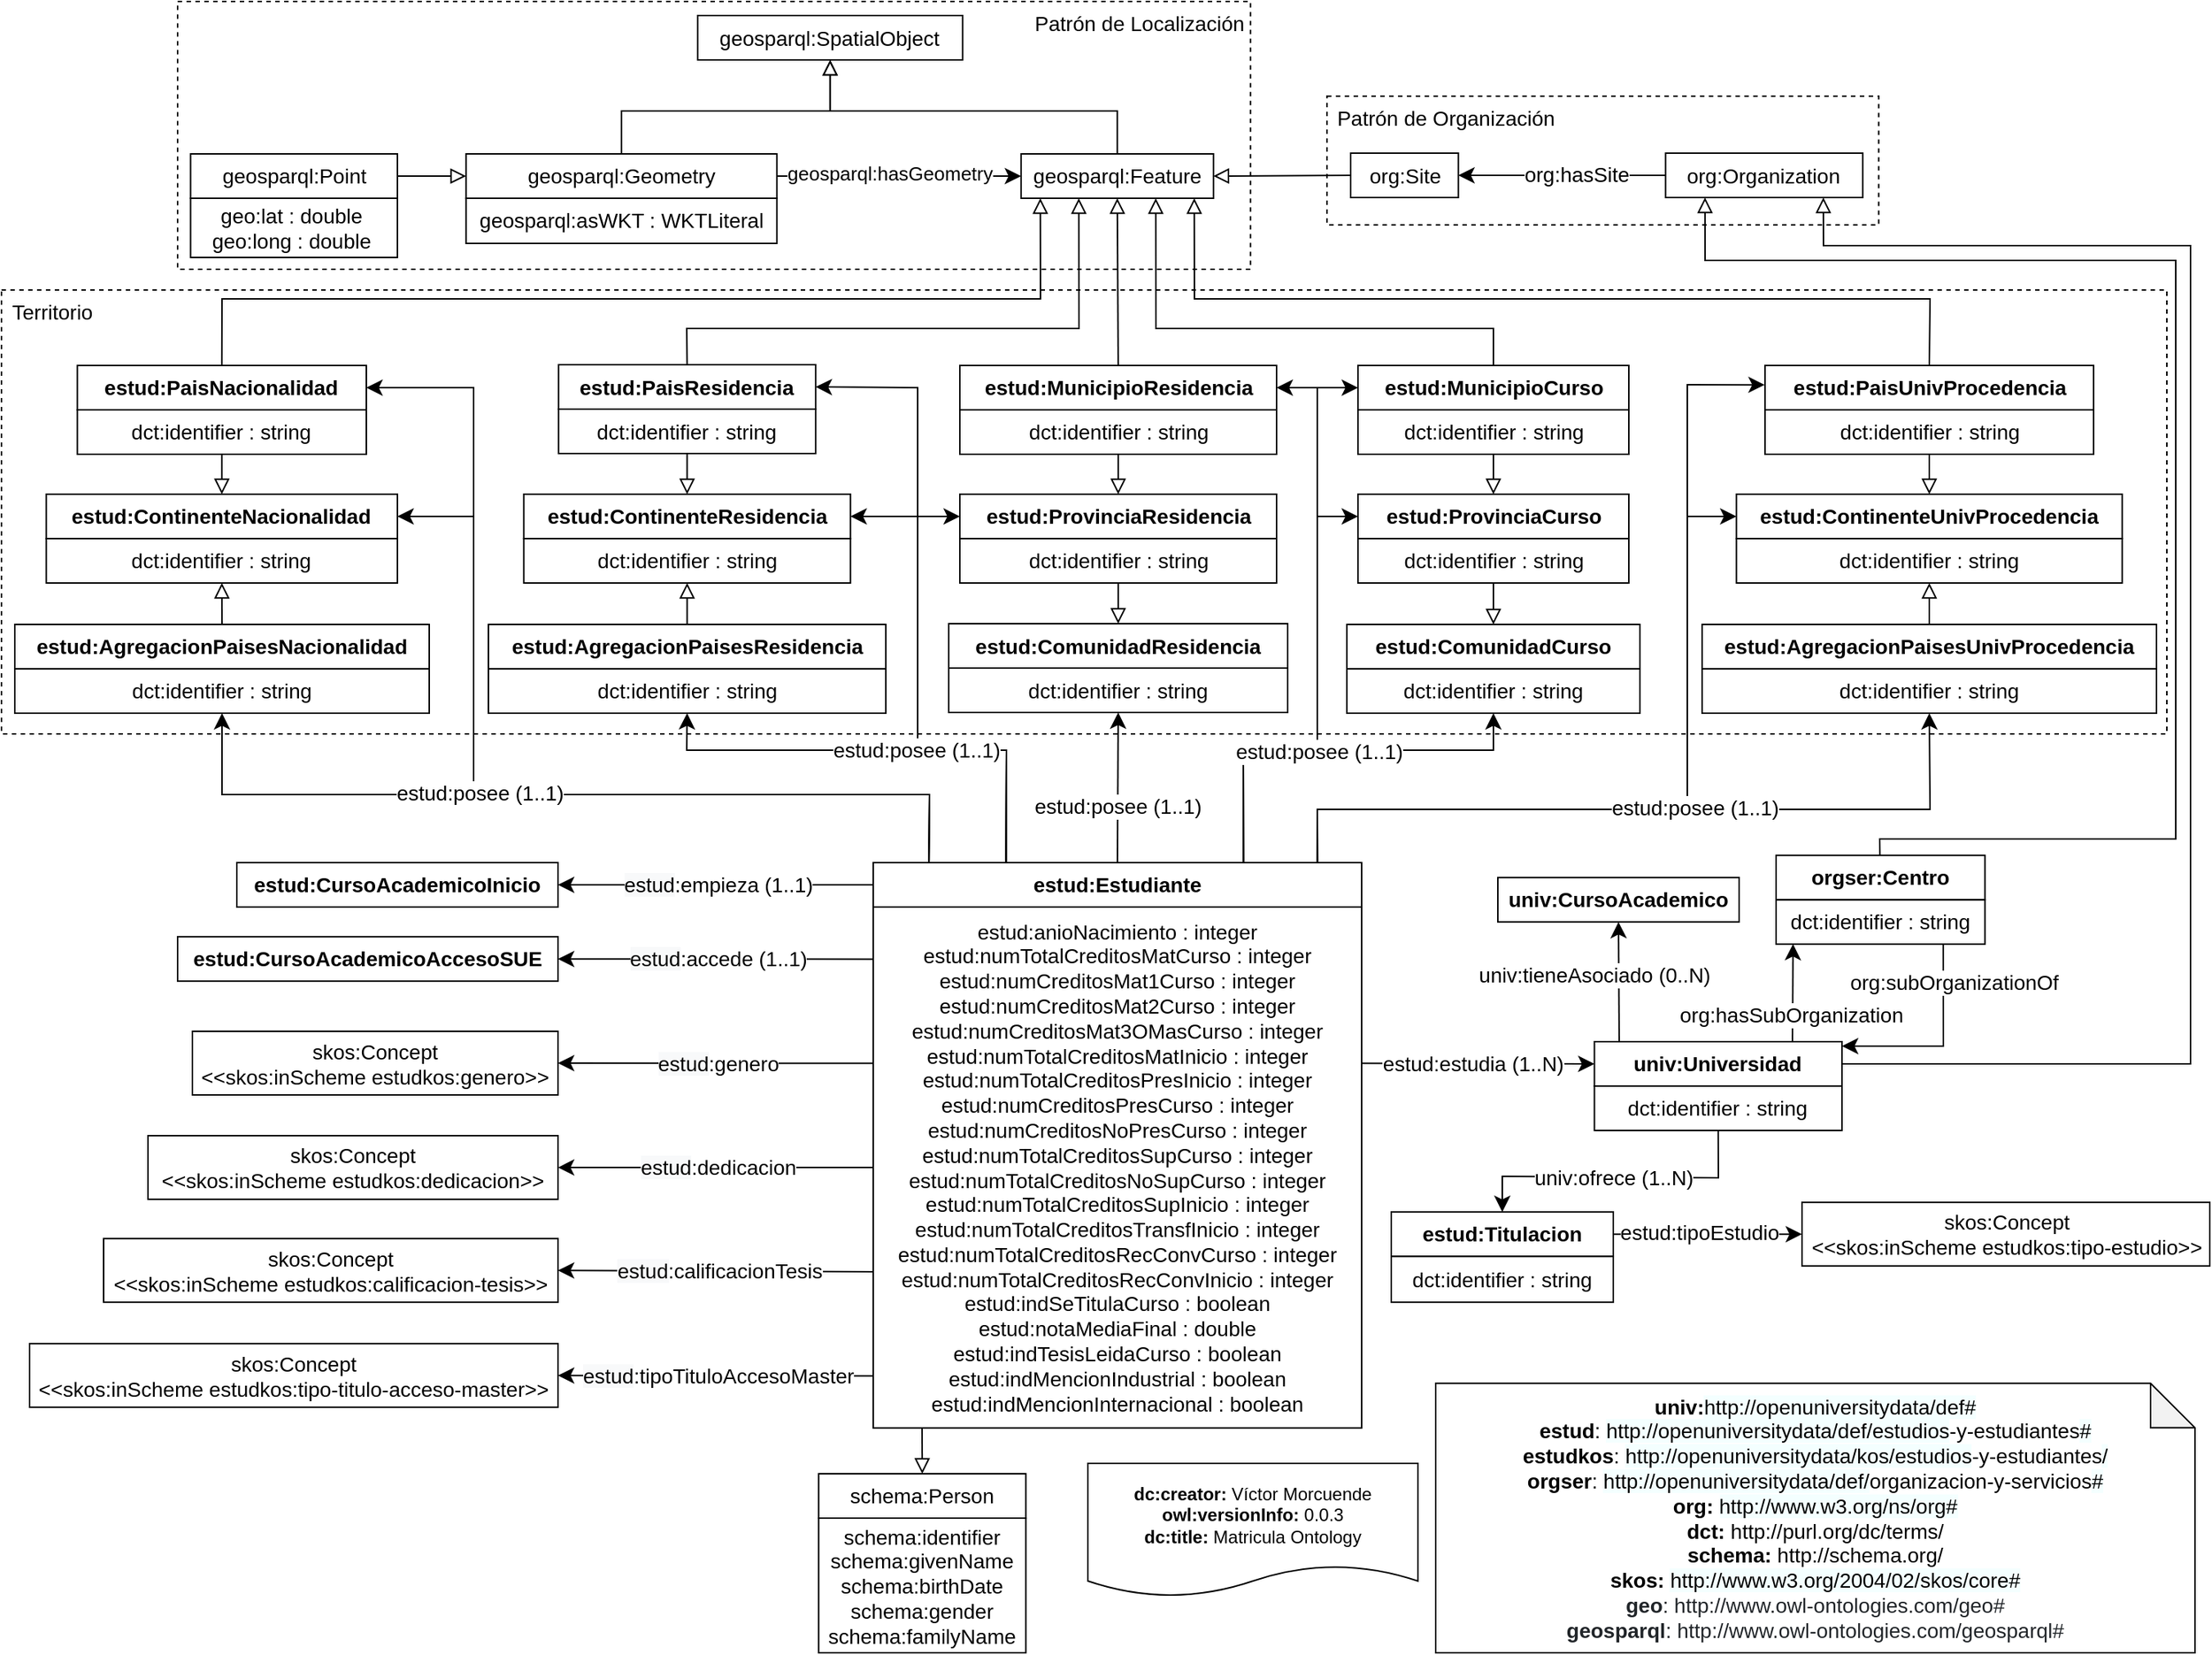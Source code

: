 <mxfile version="18.0.1" type="device"><diagram id="2xOe5xubepqIjJ3LcJC1" name="Page-1"><mxGraphModel dx="2134" dy="1136" grid="1" gridSize="10" guides="1" tooltips="1" connect="1" arrows="1" fold="1" page="1" pageScale="1" pageWidth="827" pageHeight="1169" math="0" shadow="0"><root><mxCell id="0"/><mxCell id="1" parent="0"/><mxCell id="H3DKUBjqyesA03HCJVLZ-4" value="" style="rounded=0;whiteSpace=wrap;html=1;fontSize=14;fillColor=none;dashed=1;" parent="1" vertex="1"><mxGeometry x="61" y="220" width="1463" height="300" as="geometry"/></mxCell><mxCell id="tCUEVHxepWvSsO0FmJBN-13" value="&lt;div&gt;&lt;b&gt;dc:creator:&lt;/b&gt;&amp;nbsp;Víctor Morcuende&lt;/div&gt;&lt;div&gt;&lt;b&gt;owl:versionInfo:&lt;/b&gt; 0.0.3&lt;/div&gt;&lt;div&gt;&lt;b&gt;dc:title:&lt;/b&gt;&amp;nbsp;Matricula Ontology&lt;/div&gt;" style="shape=document;whiteSpace=wrap;html=1;boundedLbl=1;labelBackgroundColor=#ffffff;strokeColor=#000000;fontSize=12;fontColor=#000000;size=0.233;fillColor=none;" parent="1" vertex="1"><mxGeometry x="795" y="1013" width="223" height="90" as="geometry"/></mxCell><mxCell id="tCUEVHxepWvSsO0FmJBN-14" value="&lt;div&gt;&lt;div&gt;&lt;div&gt;&lt;b&gt;univ:&lt;/b&gt;&lt;span style=&quot;background-color: rgb(244, 255, 255);&quot;&gt;http://openuniversitydata/def#&lt;/span&gt;&lt;b&gt;&lt;br&gt;&lt;/b&gt;&lt;/div&gt;&lt;div&gt;&lt;b&gt;estud&lt;/b&gt;:&amp;nbsp;&lt;span style=&quot;background-color: rgb(244, 255, 255);&quot;&gt;http://&lt;/span&gt;&lt;span style=&quot;background-color: rgb(244, 255, 255); text-align: left;&quot;&gt;openuniversitydata&lt;/span&gt;&lt;span style=&quot;background-color: rgb(244, 255, 255);&quot;&gt;/def/estudios&lt;/span&gt;&lt;span style=&quot;background-color: initial;&quot;&gt;-y-estudiantes&lt;/span&gt;&lt;span style=&quot;background-color: rgb(244, 255, 255);&quot;&gt;#&lt;/span&gt;&lt;/div&gt;&lt;/div&gt;&lt;div&gt;&lt;b&gt;estudkos&lt;/b&gt;:&amp;nbsp;&lt;span style=&quot;background-color: rgb(244, 255, 255);&quot;&gt;http://&lt;/span&gt;&lt;span style=&quot;background-color: rgb(244, 255, 255); text-align: left;&quot;&gt;openuniversitydata&lt;/span&gt;&lt;span style=&quot;background-color: rgb(244, 255, 255);&quot;&gt;/kos/estudios&lt;/span&gt;&lt;span style=&quot;background-color: initial;&quot;&gt;-y-estudiantes&lt;/span&gt;&lt;span style=&quot;background-color: rgb(244, 255, 255);&quot;&gt;/&lt;br&gt;&lt;/span&gt;&lt;/div&gt;&lt;div&gt;&lt;b&gt;orgser&lt;/b&gt;:&amp;nbsp;&lt;span style=&quot;text-align: left; background-color: rgb(244, 255, 255);&quot;&gt;http://openuniversitydata/def/&lt;/span&gt;organizacion-y-servicios&lt;span style=&quot;background-color: rgb(244, 255, 255);&quot;&gt;#&lt;/span&gt;&lt;span style=&quot;background-color: rgb(244, 255, 255);&quot;&gt;&lt;br&gt;&lt;/span&gt;&lt;/div&gt;&lt;div&gt;&lt;b style=&quot;background-color: initial;&quot;&gt;org:&amp;nbsp;&lt;/b&gt;&lt;span style=&quot;background-color: rgb(244, 255, 255);&quot;&gt;http://www.w3.org/ns/org#&lt;/span&gt;&lt;br&gt;&lt;/div&gt;&lt;/div&gt;&lt;div&gt;&lt;div&gt;&lt;div&gt;&lt;b&gt;dct:&amp;nbsp;&lt;/b&gt;http://purl.org/dc/terms/&lt;br&gt;&lt;/div&gt;&lt;div&gt;&lt;b&gt;schema:&lt;/b&gt; http://schema.org/&lt;/div&gt;&lt;div&gt;&lt;b&gt;skos:&amp;nbsp;&lt;/b&gt;&lt;span style=&quot;background-color: rgb(244 , 255 , 255)&quot;&gt;http://www.w3.org/2004/02/skos/core#&lt;/span&gt;&lt;br&gt;&lt;/div&gt;&lt;div&gt;&lt;/div&gt;&lt;span style=&quot;text-align: left&quot;&gt;&lt;div style=&quot;text-align: center&quot;&gt;&lt;span style=&quot;color: rgb(33 , 37 , 41) ; box-sizing: border-box&quot;&gt;&lt;b&gt;geo&lt;/b&gt;:&amp;nbsp;&lt;/span&gt;&lt;span style=&quot;color: rgb(33 , 37 , 41)&quot;&gt;http://www.owl-ontologies.com/geo#&lt;/span&gt;&lt;br&gt;&lt;/div&gt;&lt;/span&gt;&lt;div&gt;&lt;span style=&quot;color: rgb(33 , 37 , 41) ; box-sizing: border-box&quot;&gt;&lt;b&gt;geosparql&lt;/b&gt;:&amp;nbsp;&lt;/span&gt;&lt;span style=&quot;color: rgb(33 , 37 , 41)&quot;&gt;http://www.owl-ontologies.com/geosparql#&lt;/span&gt;&lt;/div&gt;&lt;/div&gt;&lt;/div&gt;" style="shape=note;whiteSpace=wrap;html=1;backgroundOutline=1;darkOpacity=0.05;fontSize=14;fillColor=none;align=center;" parent="1" vertex="1"><mxGeometry x="1030" y="958.91" width="513" height="182.09" as="geometry"/></mxCell><mxCell id="tCUEVHxepWvSsO0FmJBN-36" value="dct:identifier : string" style="rounded=0;whiteSpace=wrap;html=1;snapToPoint=1;points=[[0.1,0],[0.2,0],[0.3,0],[0.4,0],[0.5,0],[0.6,0],[0.7,0],[0.8,0],[0.9,0],[0,0.1],[0,0.3],[0,0.5],[0,0.7],[0,0.9],[0.1,1],[0.2,1],[0.3,1],[0.4,1],[0.5,1],[0.6,1],[0.7,1],[0.8,1],[0.9,1],[1,0.1],[1,0.3],[1,0.5],[1,0.7],[1,0.9]];fontFamily=Helvetica;fontSize=14;fillColor=none;" parent="1" vertex="1"><mxGeometry x="1137.25" y="758" width="167.25" height="30" as="geometry"/></mxCell><mxCell id="tCUEVHxepWvSsO0FmJBN-37" value="&lt;b&gt;univ&lt;/b&gt;&lt;b&gt;:Universidad&lt;/b&gt;" style="rounded=0;whiteSpace=wrap;html=1;snapToPoint=1;points=[[0.1,0],[0.2,0],[0.3,0],[0.4,0],[0.5,0],[0.6,0],[0.7,0],[0.8,0],[0.9,0],[0,0.1],[0,0.3],[0,0.5],[0,0.7],[0,0.9],[0.1,1],[0.2,1],[0.3,1],[0.4,1],[0.5,1],[0.6,1],[0.7,1],[0.8,1],[0.9,1],[1,0.1],[1,0.3],[1,0.5],[1,0.7],[1,0.9]];fontFamily=Helvetica;fontSize=14;fillColor=none;" parent="1" vertex="1"><mxGeometry x="1137.25" y="728" width="167.25" height="30" as="geometry"/></mxCell><mxCell id="tCUEVHxepWvSsO0FmJBN-38" value="&lt;span style=&quot;background-color: rgb(255 , 255 , 255)&quot;&gt;&lt;b&gt;univ&lt;/b&gt;&lt;/span&gt;&lt;b&gt;:CursoAcademico&lt;/b&gt;" style="rounded=0;whiteSpace=wrap;html=1;snapToPoint=1;points=[[0.1,0],[0.2,0],[0.3,0],[0.4,0],[0.5,0],[0.6,0],[0.7,0],[0.8,0],[0.9,0],[0,0.1],[0,0.3],[0,0.5],[0,0.7],[0,0.9],[0.1,1],[0.2,1],[0.3,1],[0.4,1],[0.5,1],[0.6,1],[0.7,1],[0.8,1],[0.9,1],[1,0.1],[1,0.3],[1,0.5],[1,0.7],[1,0.9]];fontFamily=Helvetica;fontSize=14;fillColor=none;" parent="1" vertex="1"><mxGeometry x="1072" y="617.09" width="163" height="30" as="geometry"/></mxCell><mxCell id="tCUEVHxepWvSsO0FmJBN-49" value="" style="endArrow=classic;html=1;endSize=8;arcSize=0;rounded=0;fontFamily=Helvetica;fontSize=14;exitX=0.1;exitY=0;exitDx=0;exitDy=0;entryX=0.5;entryY=1;entryDx=0;entryDy=0;" parent="1" source="tCUEVHxepWvSsO0FmJBN-37" target="tCUEVHxepWvSsO0FmJBN-38" edge="1"><mxGeometry width="50" height="50" relative="1" as="geometry"><mxPoint x="1131" y="707.09" as="sourcePoint"/><mxPoint x="1160" y="660" as="targetPoint"/></mxGeometry></mxCell><mxCell id="tCUEVHxepWvSsO0FmJBN-50" value="&lt;font style=&quot;font-size: 14px;&quot;&gt;univ:tieneAsociado&amp;nbsp;(0..N)&lt;/font&gt;&lt;span style=&quot;background-color: rgb(248 , 249 , 250)&quot;&gt;&lt;br&gt;&lt;/span&gt;" style="text;html=1;align=center;verticalAlign=middle;resizable=0;points=[];labelBackgroundColor=#ffffff;fontFamily=Helvetica;fontSize=14;fillColor=none;" parent="tCUEVHxepWvSsO0FmJBN-49" vertex="1" connectable="0"><mxGeometry x="-0.127" relative="1" as="geometry"><mxPoint x="-17" y="-10" as="offset"/></mxGeometry></mxCell><mxCell id="ZlJzXLN4EzY_8a-hjWOG-3" value="" style="endArrow=classic;html=1;entryX=0.5;entryY=0;entryDx=0;entryDy=0;endSize=8;arcSize=0;rounded=0;fontFamily=Helvetica;fontSize=14;exitX=0.5;exitY=1;exitDx=0;exitDy=0;" parent="1" source="tCUEVHxepWvSsO0FmJBN-36" target="EnRPRyqZ5fG0sLSOzJN--2" edge="1"><mxGeometry width="50" height="50" relative="1" as="geometry"><mxPoint x="731" y="1097.09" as="sourcePoint"/><mxPoint x="951" y="1068.59" as="targetPoint"/><Array as="points"><mxPoint x="1221" y="820"/><mxPoint x="1075" y="819"/></Array></mxGeometry></mxCell><mxCell id="ZlJzXLN4EzY_8a-hjWOG-4" value="&lt;font style=&quot;font-size: 14px;&quot;&gt;univ:ofrece&amp;nbsp;(1..N)&lt;/font&gt;&lt;span style=&quot;background-color: rgb(248 , 249 , 250)&quot;&gt;&lt;br&gt;&lt;/span&gt;" style="text;html=1;align=center;verticalAlign=middle;resizable=0;points=[];labelBackgroundColor=#ffffff;fontFamily=Helvetica;fontSize=14;fillColor=none;" parent="ZlJzXLN4EzY_8a-hjWOG-3" vertex="1" connectable="0"><mxGeometry x="-0.127" relative="1" as="geometry"><mxPoint x="-15" as="offset"/></mxGeometry></mxCell><mxCell id="T8r4zgksqLjQ40M8YMDs-1" value="&lt;b&gt;&lt;span style=&quot;background-color: rgb(255, 255, 255);&quot;&gt;estud&lt;/span&gt;:CursoAcademicoAccesoSUE&lt;/b&gt;" style="rounded=0;whiteSpace=wrap;html=1;snapToPoint=1;points=[[0.1,0],[0.2,0],[0.3,0],[0.4,0],[0.5,0],[0.6,0],[0.7,0],[0.8,0],[0.9,0],[0,0.1],[0,0.3],[0,0.5],[0,0.7],[0,0.9],[0.1,1],[0.2,1],[0.3,1],[0.4,1],[0.5,1],[0.6,1],[0.7,1],[0.8,1],[0.9,1],[1,0.1],[1,0.3],[1,0.5],[1,0.7],[1,0.9]];fontFamily=Helvetica;fontSize=14;fillColor=none;" parent="1" vertex="1"><mxGeometry x="180" y="657.09" width="257" height="30" as="geometry"/></mxCell><mxCell id="T8r4zgksqLjQ40M8YMDs-2" value="&lt;b&gt;&lt;span style=&quot;background-color: rgb(255, 255, 255);&quot;&gt;estud&lt;/span&gt;:CursoAcademicoInicio&lt;/b&gt;" style="rounded=0;whiteSpace=wrap;html=1;snapToPoint=1;points=[[0.1,0],[0.2,0],[0.3,0],[0.4,0],[0.5,0],[0.6,0],[0.7,0],[0.8,0],[0.9,0],[0,0.1],[0,0.3],[0,0.5],[0,0.7],[0,0.9],[0.1,1],[0.2,1],[0.3,1],[0.4,1],[0.5,1],[0.6,1],[0.7,1],[0.8,1],[0.9,1],[1,0.1],[1,0.3],[1,0.5],[1,0.7],[1,0.9]];fontFamily=Helvetica;fontSize=14;fillColor=none;" parent="1" vertex="1"><mxGeometry x="220" y="607" width="217" height="30" as="geometry"/></mxCell><mxCell id="T8r4zgksqLjQ40M8YMDs-3" value="dct:identifier : string" style="rounded=0;whiteSpace=wrap;html=1;snapToPoint=1;points=[[0.1,0],[0.2,0],[0.3,0],[0.4,0],[0.5,0],[0.6,0],[0.7,0],[0.8,0],[0.9,0],[0,0.1],[0,0.3],[0,0.5],[0,0.7],[0,0.9],[0.1,1],[0.2,1],[0.3,1],[0.4,1],[0.5,1],[0.6,1],[0.7,1],[0.8,1],[0.9,1],[1,0.1],[1,0.3],[1,0.5],[1,0.7],[1,0.9]];fontFamily=Helvetica;fontSize=14;fillColor=none;" parent="1" vertex="1"><mxGeometry x="112.26" y="301" width="195.24" height="30" as="geometry"/></mxCell><mxCell id="T8r4zgksqLjQ40M8YMDs-4" value="&lt;b&gt;&lt;span style=&quot;background-color: rgb(255, 255, 255);&quot;&gt;estud&lt;/span&gt;&lt;/b&gt;&lt;b&gt;:PaisNacionalidad&lt;/b&gt;" style="rounded=0;whiteSpace=wrap;html=1;snapToPoint=1;points=[[0.1,0],[0.2,0],[0.3,0],[0.4,0],[0.5,0],[0.6,0],[0.7,0],[0.8,0],[0.9,0],[0,0.1],[0,0.3],[0,0.5],[0,0.7],[0,0.9],[0.1,1],[0.2,1],[0.3,1],[0.4,1],[0.5,1],[0.6,1],[0.7,1],[0.8,1],[0.9,1],[1,0.1],[1,0.3],[1,0.5],[1,0.7],[1,0.9]];fontFamily=Helvetica;fontSize=14;fillColor=none;" parent="1" vertex="1"><mxGeometry x="112.26" y="271" width="195.24" height="30" as="geometry"/></mxCell><mxCell id="T8r4zgksqLjQ40M8YMDs-36" value="" style="endArrow=block;html=1;fontColor=#000099;endFill=0;endSize=8;arcSize=0;rounded=0;entryX=0.1;entryY=1;entryDx=0;entryDy=0;exitX=0.5;exitY=0;exitDx=0;exitDy=0;" parent="1" source="T8r4zgksqLjQ40M8YMDs-4" target="w2wobLn4Vfgo2VGlORHV-44" edge="1"><mxGeometry width="50" height="50" relative="1" as="geometry"><mxPoint x="306.76" y="412" as="sourcePoint"/><mxPoint x="743.9" y="158" as="targetPoint"/><Array as="points"><mxPoint x="210" y="226"/><mxPoint x="763" y="226"/></Array></mxGeometry></mxCell><mxCell id="T8r4zgksqLjQ40M8YMDs-39" value="dct:identifier : string" style="rounded=0;whiteSpace=wrap;html=1;snapToPoint=1;points=[[0.1,0],[0.2,0],[0.3,0],[0.4,0],[0.5,0],[0.6,0],[0.7,0],[0.8,0],[0.9,0],[0,0.1],[0,0.3],[0,0.5],[0,0.7],[0,0.9],[0.1,1],[0.2,1],[0.3,1],[0.4,1],[0.5,1],[0.6,1],[0.7,1],[0.8,1],[0.9,1],[1,0.1],[1,0.3],[1,0.5],[1,0.7],[1,0.9]];fontFamily=Helvetica;fontSize=14;fillColor=none;" parent="1" vertex="1"><mxGeometry x="91.26" y="388" width="237.25" height="30" as="geometry"/></mxCell><mxCell id="T8r4zgksqLjQ40M8YMDs-40" value="&lt;b&gt;&lt;span style=&quot;background-color: rgb(255, 255, 255);&quot;&gt;estud&lt;/span&gt;&lt;/b&gt;&lt;b&gt;:ContinenteNacionalidad&lt;/b&gt;" style="rounded=0;whiteSpace=wrap;html=1;snapToPoint=1;points=[[0.1,0],[0.2,0],[0.3,0],[0.4,0],[0.5,0],[0.6,0],[0.7,0],[0.8,0],[0.9,0],[0,0.1],[0,0.3],[0,0.5],[0,0.7],[0,0.9],[0.1,1],[0.2,1],[0.3,1],[0.4,1],[0.5,1],[0.6,1],[0.7,1],[0.8,1],[0.9,1],[1,0.1],[1,0.3],[1,0.5],[1,0.7],[1,0.9]];fontFamily=Helvetica;fontSize=14;fillColor=none;" parent="1" vertex="1"><mxGeometry x="91.26" y="358" width="237.25" height="30" as="geometry"/></mxCell><mxCell id="T8r4zgksqLjQ40M8YMDs-41" value="dct:identifier : string" style="rounded=0;whiteSpace=wrap;html=1;snapToPoint=1;points=[[0.1,0],[0.2,0],[0.3,0],[0.4,0],[0.5,0],[0.6,0],[0.7,0],[0.8,0],[0.9,0],[0,0.1],[0,0.3],[0,0.5],[0,0.7],[0,0.9],[0.1,1],[0.2,1],[0.3,1],[0.4,1],[0.5,1],[0.6,1],[0.7,1],[0.8,1],[0.9,1],[1,0.1],[1,0.3],[1,0.5],[1,0.7],[1,0.9]];fontFamily=Helvetica;fontSize=14;fillColor=none;" parent="1" vertex="1"><mxGeometry x="70" y="476" width="280" height="30" as="geometry"/></mxCell><mxCell id="T8r4zgksqLjQ40M8YMDs-42" value="&lt;b&gt;&lt;span style=&quot;background-color: rgb(255, 255, 255);&quot;&gt;estud&lt;/span&gt;&lt;/b&gt;&lt;b&gt;:AgregacionPaisesNacionalidad&lt;/b&gt;" style="rounded=0;whiteSpace=wrap;html=1;snapToPoint=1;points=[[0.1,0],[0.2,0],[0.3,0],[0.4,0],[0.5,0],[0.6,0],[0.7,0],[0.8,0],[0.9,0],[0,0.1],[0,0.3],[0,0.5],[0,0.7],[0,0.9],[0.1,1],[0.2,1],[0.3,1],[0.4,1],[0.5,1],[0.6,1],[0.7,1],[0.8,1],[0.9,1],[1,0.1],[1,0.3],[1,0.5],[1,0.7],[1,0.9]];fontFamily=Helvetica;fontSize=14;fillColor=none;" parent="1" vertex="1"><mxGeometry x="70" y="446" width="280" height="30" as="geometry"/></mxCell><mxCell id="T8r4zgksqLjQ40M8YMDs-43" value="dct:identifier : string" style="rounded=0;whiteSpace=wrap;html=1;snapToPoint=1;points=[[0.1,0],[0.2,0],[0.3,0],[0.4,0],[0.5,0],[0.6,0],[0.7,0],[0.8,0],[0.9,0],[0,0.1],[0,0.3],[0,0.5],[0,0.7],[0,0.9],[0.1,1],[0.2,1],[0.3,1],[0.4,1],[0.5,1],[0.6,1],[0.7,1],[0.8,1],[0.9,1],[1,0.1],[1,0.3],[1,0.5],[1,0.7],[1,0.9]];fontFamily=Helvetica;fontSize=14;fillColor=none;" parent="1" vertex="1"><mxGeometry x="437.36" y="300.5" width="173.76" height="30" as="geometry"/></mxCell><mxCell id="T8r4zgksqLjQ40M8YMDs-44" value="&lt;b&gt;&lt;span style=&quot;background-color: rgb(255, 255, 255);&quot;&gt;estud&lt;/span&gt;&lt;/b&gt;&lt;b&gt;:PaisResidencia&lt;/b&gt;" style="rounded=0;whiteSpace=wrap;html=1;snapToPoint=1;points=[[0.1,0],[0.2,0],[0.3,0],[0.4,0],[0.5,0],[0.6,0],[0.7,0],[0.8,0],[0.9,0],[0,0.1],[0,0.3],[0,0.5],[0,0.7],[0,0.9],[0.1,1],[0.2,1],[0.3,1],[0.4,1],[0.5,1],[0.6,1],[0.7,1],[0.8,1],[0.9,1],[1,0.1],[1,0.3],[1,0.5],[1,0.7],[1,0.9]];fontFamily=Helvetica;fontSize=14;fillColor=none;" parent="1" vertex="1"><mxGeometry x="437.36" y="270.5" width="173.76" height="30" as="geometry"/></mxCell><mxCell id="T8r4zgksqLjQ40M8YMDs-45" value="" style="endArrow=block;html=1;fontColor=#000099;endFill=0;endSize=8;arcSize=0;rounded=0;exitX=0.5;exitY=0;exitDx=0;exitDy=0;entryX=0.3;entryY=1;entryDx=0;entryDy=0;" parent="1" source="T8r4zgksqLjQ40M8YMDs-44" target="w2wobLn4Vfgo2VGlORHV-44" edge="1"><mxGeometry width="50" height="50" relative="1" as="geometry"><mxPoint x="746.76" y="402" as="sourcePoint"/><mxPoint x="779.7" y="158" as="targetPoint"/><Array as="points"><mxPoint x="524" y="246"/><mxPoint x="789" y="246"/></Array></mxGeometry></mxCell><mxCell id="T8r4zgksqLjQ40M8YMDs-46" value="dct:identifier : string" style="rounded=0;whiteSpace=wrap;html=1;snapToPoint=1;points=[[0.1,0],[0.2,0],[0.3,0],[0.4,0],[0.5,0],[0.6,0],[0.7,0],[0.8,0],[0.9,0],[0,0.1],[0,0.3],[0,0.5],[0,0.7],[0,0.9],[0.1,1],[0.2,1],[0.3,1],[0.4,1],[0.5,1],[0.6,1],[0.7,1],[0.8,1],[0.9,1],[1,0.1],[1,0.3],[1,0.5],[1,0.7],[1,0.9]];fontFamily=Helvetica;fontSize=14;fillColor=none;" parent="1" vertex="1"><mxGeometry x="413.87" y="388" width="220.75" height="30" as="geometry"/></mxCell><mxCell id="T8r4zgksqLjQ40M8YMDs-47" value="&lt;b&gt;&lt;span style=&quot;background-color: rgb(255, 255, 255);&quot;&gt;estud&lt;/span&gt;&lt;/b&gt;&lt;b&gt;:ContinenteR&lt;/b&gt;&lt;b&gt;esidencia&lt;/b&gt;" style="rounded=0;whiteSpace=wrap;html=1;snapToPoint=1;points=[[0.1,0],[0.2,0],[0.3,0],[0.4,0],[0.5,0],[0.6,0],[0.7,0],[0.8,0],[0.9,0],[0,0.1],[0,0.3],[0,0.5],[0,0.7],[0,0.9],[0.1,1],[0.2,1],[0.3,1],[0.4,1],[0.5,1],[0.6,1],[0.7,1],[0.8,1],[0.9,1],[1,0.1],[1,0.3],[1,0.5],[1,0.7],[1,0.9]];fontFamily=Helvetica;fontSize=14;fillColor=none;" parent="1" vertex="1"><mxGeometry x="413.87" y="358" width="220.75" height="30" as="geometry"/></mxCell><mxCell id="T8r4zgksqLjQ40M8YMDs-48" value="dct:identifier : string" style="rounded=0;whiteSpace=wrap;html=1;snapToPoint=1;points=[[0.1,0],[0.2,0],[0.3,0],[0.4,0],[0.5,0],[0.6,0],[0.7,0],[0.8,0],[0.9,0],[0,0.1],[0,0.3],[0,0.5],[0,0.7],[0,0.9],[0.1,1],[0.2,1],[0.3,1],[0.4,1],[0.5,1],[0.6,1],[0.7,1],[0.8,1],[0.9,1],[1,0.1],[1,0.3],[1,0.5],[1,0.7],[1,0.9]];fontFamily=Helvetica;fontSize=14;fillColor=none;" parent="1" vertex="1"><mxGeometry x="389.99" y="476" width="268.5" height="30" as="geometry"/></mxCell><mxCell id="T8r4zgksqLjQ40M8YMDs-49" value="&lt;b&gt;&lt;span style=&quot;background-color: rgb(255, 255, 255);&quot;&gt;estud&lt;/span&gt;&lt;/b&gt;&lt;b&gt;:AgregacionPaisesR&lt;/b&gt;&lt;b&gt;esidencia&lt;/b&gt;" style="rounded=0;whiteSpace=wrap;html=1;snapToPoint=1;points=[[0.1,0],[0.2,0],[0.3,0],[0.4,0],[0.5,0],[0.6,0],[0.7,0],[0.8,0],[0.9,0],[0,0.1],[0,0.3],[0,0.5],[0,0.7],[0,0.9],[0.1,1],[0.2,1],[0.3,1],[0.4,1],[0.5,1],[0.6,1],[0.7,1],[0.8,1],[0.9,1],[1,0.1],[1,0.3],[1,0.5],[1,0.7],[1,0.9]];fontFamily=Helvetica;fontSize=14;fillColor=none;" parent="1" vertex="1"><mxGeometry x="389.99" y="446" width="268.5" height="30" as="geometry"/></mxCell><mxCell id="T8r4zgksqLjQ40M8YMDs-50" value="dct:identifier : string" style="rounded=0;whiteSpace=wrap;html=1;snapToPoint=1;points=[[0.1,0],[0.2,0],[0.3,0],[0.4,0],[0.5,0],[0.6,0],[0.7,0],[0.8,0],[0.9,0],[0,0.1],[0,0.3],[0,0.5],[0,0.7],[0,0.9],[0.1,1],[0.2,1],[0.3,1],[0.4,1],[0.5,1],[0.6,1],[0.7,1],[0.8,1],[0.9,1],[1,0.1],[1,0.3],[1,0.5],[1,0.7],[1,0.9]];fontFamily=Helvetica;fontSize=14;fillColor=none;" parent="1" vertex="1"><mxGeometry x="701" y="475.5" width="229" height="30" as="geometry"/></mxCell><mxCell id="T8r4zgksqLjQ40M8YMDs-51" value="&lt;b&gt;&lt;span style=&quot;background-color: rgb(255, 255, 255);&quot;&gt;estud&lt;/span&gt;&lt;/b&gt;&lt;b&gt;:ComunidadR&lt;/b&gt;&lt;b&gt;esidencia&lt;/b&gt;" style="rounded=0;whiteSpace=wrap;html=1;snapToPoint=1;points=[[0.1,0],[0.2,0],[0.3,0],[0.4,0],[0.5,0],[0.6,0],[0.7,0],[0.8,0],[0.9,0],[0,0.1],[0,0.3],[0,0.5],[0,0.7],[0,0.9],[0.1,1],[0.2,1],[0.3,1],[0.4,1],[0.5,1],[0.6,1],[0.7,1],[0.8,1],[0.9,1],[1,0.1],[1,0.3],[1,0.5],[1,0.7],[1,0.9]];fontFamily=Helvetica;fontSize=14;fillColor=none;" parent="1" vertex="1"><mxGeometry x="701" y="445.5" width="229" height="30" as="geometry"/></mxCell><mxCell id="T8r4zgksqLjQ40M8YMDs-52" value="dct:identifier : string" style="rounded=0;whiteSpace=wrap;html=1;snapToPoint=1;points=[[0.1,0],[0.2,0],[0.3,0],[0.4,0],[0.5,0],[0.6,0],[0.7,0],[0.8,0],[0.9,0],[0,0.1],[0,0.3],[0,0.5],[0,0.7],[0,0.9],[0.1,1],[0.2,1],[0.3,1],[0.4,1],[0.5,1],[0.6,1],[0.7,1],[0.8,1],[0.9,1],[1,0.1],[1,0.3],[1,0.5],[1,0.7],[1,0.9]];fontFamily=Helvetica;fontSize=14;fillColor=none;" parent="1" vertex="1"><mxGeometry x="708.5" y="388" width="214" height="30" as="geometry"/></mxCell><mxCell id="T8r4zgksqLjQ40M8YMDs-53" value="&lt;b&gt;&lt;span style=&quot;background-color: rgb(255, 255, 255);&quot;&gt;estud&lt;/span&gt;&lt;/b&gt;&lt;b&gt;:ProvinciaR&lt;/b&gt;&lt;b&gt;esidencia&lt;/b&gt;" style="rounded=0;whiteSpace=wrap;html=1;snapToPoint=1;points=[[0.1,0],[0.2,0],[0.3,0],[0.4,0],[0.5,0],[0.6,0],[0.7,0],[0.8,0],[0.9,0],[0,0.1],[0,0.3],[0,0.5],[0,0.7],[0,0.9],[0.1,1],[0.2,1],[0.3,1],[0.4,1],[0.5,1],[0.6,1],[0.7,1],[0.8,1],[0.9,1],[1,0.1],[1,0.3],[1,0.5],[1,0.7],[1,0.9]];fontFamily=Helvetica;fontSize=14;fillColor=none;" parent="1" vertex="1"><mxGeometry x="708.5" y="358" width="214" height="30" as="geometry"/></mxCell><mxCell id="T8r4zgksqLjQ40M8YMDs-54" value="dct:identifier : string" style="rounded=0;whiteSpace=wrap;html=1;snapToPoint=1;points=[[0.1,0],[0.2,0],[0.3,0],[0.4,0],[0.5,0],[0.6,0],[0.7,0],[0.8,0],[0.9,0],[0,0.1],[0,0.3],[0,0.5],[0,0.7],[0,0.9],[0.1,1],[0.2,1],[0.3,1],[0.4,1],[0.5,1],[0.6,1],[0.7,1],[0.8,1],[0.9,1],[1,0.1],[1,0.3],[1,0.5],[1,0.7],[1,0.9]];fontFamily=Helvetica;fontSize=14;fillColor=none;" parent="1" vertex="1"><mxGeometry x="708.5" y="301" width="214" height="30" as="geometry"/></mxCell><mxCell id="T8r4zgksqLjQ40M8YMDs-55" value="&lt;b&gt;&lt;span style=&quot;background-color: rgb(255, 255, 255);&quot;&gt;estud&lt;/span&gt;&lt;/b&gt;&lt;b&gt;:MunicipioR&lt;/b&gt;&lt;b&gt;esidencia&lt;/b&gt;" style="rounded=0;whiteSpace=wrap;html=1;snapToPoint=1;points=[[0.1,0],[0.2,0],[0.3,0],[0.4,0],[0.5,0],[0.6,0],[0.7,0],[0.8,0],[0.9,0],[0,0.1],[0,0.3],[0,0.5],[0,0.7],[0,0.9],[0.1,1],[0.2,1],[0.3,1],[0.4,1],[0.5,1],[0.6,1],[0.7,1],[0.8,1],[0.9,1],[1,0.1],[1,0.3],[1,0.5],[1,0.7],[1,0.9]];fontFamily=Helvetica;fontSize=14;fillColor=none;" parent="1" vertex="1"><mxGeometry x="708.5" y="271" width="214" height="30" as="geometry"/></mxCell><mxCell id="T8r4zgksqLjQ40M8YMDs-56" value="" style="endArrow=block;html=1;fontColor=#000099;endFill=0;endSize=8;arcSize=0;rounded=0;entryX=0.9;entryY=1;entryDx=0;entryDy=0;exitX=0.5;exitY=0;exitDx=0;exitDy=0;" parent="1" source="T8r4zgksqLjQ40M8YMDs-101" target="w2wobLn4Vfgo2VGlORHV-44" edge="1"><mxGeometry width="50" height="50" relative="1" as="geometry"><mxPoint x="1564.25" y="342" as="sourcePoint"/><mxPoint x="887.1" y="158" as="targetPoint"/><Array as="points"><mxPoint x="1364" y="226"/><mxPoint x="867" y="226"/></Array></mxGeometry></mxCell><mxCell id="T8r4zgksqLjQ40M8YMDs-57" value="dct:identifier : string" style="rounded=0;whiteSpace=wrap;html=1;snapToPoint=1;points=[[0.1,0],[0.2,0],[0.3,0],[0.4,0],[0.5,0],[0.6,0],[0.7,0],[0.8,0],[0.9,0],[0,0.1],[0,0.3],[0,0.5],[0,0.7],[0,0.9],[0.1,1],[0.2,1],[0.3,1],[0.4,1],[0.5,1],[0.6,1],[0.7,1],[0.8,1],[0.9,1],[1,0.1],[1,0.3],[1,0.5],[1,0.7],[1,0.9]];fontFamily=Helvetica;fontSize=14;fillColor=none;" parent="1" vertex="1"><mxGeometry x="970" y="476" width="197.99" height="30" as="geometry"/></mxCell><mxCell id="T8r4zgksqLjQ40M8YMDs-58" value="&lt;b&gt;&lt;span style=&quot;background-color: rgb(255, 255, 255);&quot;&gt;estud&lt;/span&gt;&lt;/b&gt;&lt;b&gt;:ComunidadCurso&lt;/b&gt;" style="rounded=0;whiteSpace=wrap;html=1;snapToPoint=1;points=[[0.1,0],[0.2,0],[0.3,0],[0.4,0],[0.5,0],[0.6,0],[0.7,0],[0.8,0],[0.9,0],[0,0.1],[0,0.3],[0,0.5],[0,0.7],[0,0.9],[0.1,1],[0.2,1],[0.3,1],[0.4,1],[0.5,1],[0.6,1],[0.7,1],[0.8,1],[0.9,1],[1,0.1],[1,0.3],[1,0.5],[1,0.7],[1,0.9]];fontFamily=Helvetica;fontSize=14;fillColor=none;" parent="1" vertex="1"><mxGeometry x="970" y="446" width="197.99" height="30" as="geometry"/></mxCell><mxCell id="T8r4zgksqLjQ40M8YMDs-59" value="dct:identifier : string" style="rounded=0;whiteSpace=wrap;html=1;snapToPoint=1;points=[[0.1,0],[0.2,0],[0.3,0],[0.4,0],[0.5,0],[0.6,0],[0.7,0],[0.8,0],[0.9,0],[0,0.1],[0,0.3],[0,0.5],[0,0.7],[0,0.9],[0.1,1],[0.2,1],[0.3,1],[0.4,1],[0.5,1],[0.6,1],[0.7,1],[0.8,1],[0.9,1],[1,0.1],[1,0.3],[1,0.5],[1,0.7],[1,0.9]];fontFamily=Helvetica;fontSize=14;fillColor=none;" parent="1" vertex="1"><mxGeometry x="977.5" y="388" width="182.99" height="30" as="geometry"/></mxCell><mxCell id="T8r4zgksqLjQ40M8YMDs-60" value="&lt;b&gt;&lt;span style=&quot;background-color: rgb(255, 255, 255);&quot;&gt;estud&lt;/span&gt;&lt;/b&gt;&lt;b&gt;:ProvinciaCurso&lt;/b&gt;" style="rounded=0;whiteSpace=wrap;html=1;snapToPoint=1;points=[[0.1,0],[0.2,0],[0.3,0],[0.4,0],[0.5,0],[0.6,0],[0.7,0],[0.8,0],[0.9,0],[0,0.1],[0,0.3],[0,0.5],[0,0.7],[0,0.9],[0.1,1],[0.2,1],[0.3,1],[0.4,1],[0.5,1],[0.6,1],[0.7,1],[0.8,1],[0.9,1],[1,0.1],[1,0.3],[1,0.5],[1,0.7],[1,0.9]];fontFamily=Helvetica;fontSize=14;fillColor=none;" parent="1" vertex="1"><mxGeometry x="977.5" y="358" width="182.99" height="30" as="geometry"/></mxCell><mxCell id="T8r4zgksqLjQ40M8YMDs-61" value="dct:identifier : string" style="rounded=0;whiteSpace=wrap;html=1;snapToPoint=1;points=[[0.1,0],[0.2,0],[0.3,0],[0.4,0],[0.5,0],[0.6,0],[0.7,0],[0.8,0],[0.9,0],[0,0.1],[0,0.3],[0,0.5],[0,0.7],[0,0.9],[0.1,1],[0.2,1],[0.3,1],[0.4,1],[0.5,1],[0.6,1],[0.7,1],[0.8,1],[0.9,1],[1,0.1],[1,0.3],[1,0.5],[1,0.7],[1,0.9]];fontFamily=Helvetica;fontSize=14;fillColor=none;" parent="1" vertex="1"><mxGeometry x="977.5" y="301" width="182.99" height="30" as="geometry"/></mxCell><mxCell id="T8r4zgksqLjQ40M8YMDs-62" value="&lt;b&gt;&lt;span style=&quot;background-color: rgb(255, 255, 255);&quot;&gt;estud&lt;/span&gt;&lt;/b&gt;&lt;b&gt;:MunicipioCurso&lt;/b&gt;" style="rounded=0;whiteSpace=wrap;html=1;snapToPoint=1;points=[[0.1,0],[0.2,0],[0.3,0],[0.4,0],[0.5,0],[0.6,0],[0.7,0],[0.8,0],[0.9,0],[0,0.1],[0,0.3],[0,0.5],[0,0.7],[0,0.9],[0.1,1],[0.2,1],[0.3,1],[0.4,1],[0.5,1],[0.6,1],[0.7,1],[0.8,1],[0.9,1],[1,0.1],[1,0.3],[1,0.5],[1,0.7],[1,0.9]];fontFamily=Helvetica;fontSize=14;fillColor=none;" parent="1" vertex="1"><mxGeometry x="977.5" y="271" width="182.99" height="30" as="geometry"/></mxCell><mxCell id="T8r4zgksqLjQ40M8YMDs-63" value="" style="endArrow=block;html=1;fontColor=#000099;endFill=0;endSize=8;arcSize=0;rounded=0;entryX=0.7;entryY=1;entryDx=0;entryDy=0;exitX=0.5;exitY=0;exitDx=0;exitDy=0;" parent="1" source="T8r4zgksqLjQ40M8YMDs-62" target="w2wobLn4Vfgo2VGlORHV-44" edge="1"><mxGeometry width="50" height="50" relative="1" as="geometry"><mxPoint x="1259.25" y="332" as="sourcePoint"/><mxPoint x="851.3" y="158" as="targetPoint"/><Array as="points"><mxPoint x="1069" y="246"/><mxPoint x="841" y="246"/></Array></mxGeometry></mxCell><mxCell id="T8r4zgksqLjQ40M8YMDs-74" value="dct:identifier : string" style="rounded=0;whiteSpace=wrap;html=1;snapToPoint=1;points=[[0.1,0],[0.2,0],[0.3,0],[0.4,0],[0.5,0],[0.6,0],[0.7,0],[0.8,0],[0.9,0],[0,0.1],[0,0.3],[0,0.5],[0,0.7],[0,0.9],[0.1,1],[0.2,1],[0.3,1],[0.4,1],[0.5,1],[0.6,1],[0.7,1],[0.8,1],[0.9,1],[1,0.1],[1,0.3],[1,0.5],[1,0.7],[1,0.9]];fontFamily=Helvetica;fontSize=14;fillColor=none;" parent="1" vertex="1"><mxGeometry x="1260" y="632.09" width="141.13" height="30" as="geometry"/></mxCell><mxCell id="T8r4zgksqLjQ40M8YMDs-75" value="&lt;b&gt;orgser:Centro&lt;/b&gt;" style="rounded=0;whiteSpace=wrap;html=1;snapToPoint=1;points=[[0.1,0],[0.2,0],[0.3,0],[0.4,0],[0.5,0],[0.6,0],[0.7,0],[0.8,0],[0.9,0],[0,0.1],[0,0.3],[0,0.5],[0,0.7],[0,0.9],[0.1,1],[0.2,1],[0.3,1],[0.4,1],[0.5,1],[0.6,1],[0.7,1],[0.8,1],[0.9,1],[1,0.1],[1,0.3],[1,0.5],[1,0.7],[1,0.9]];fontFamily=Helvetica;fontSize=14;fillColor=none;" parent="1" vertex="1"><mxGeometry x="1260" y="602.09" width="141.13" height="30" as="geometry"/></mxCell><mxCell id="T8r4zgksqLjQ40M8YMDs-76" value="" style="endArrow=classic;html=1;endSize=8;arcSize=0;rounded=0;fontFamily=Helvetica;fontSize=14;exitX=0.8;exitY=0;exitDx=0;exitDy=0;entryX=0.081;entryY=0.995;entryDx=0;entryDy=0;entryPerimeter=0;" parent="1" source="tCUEVHxepWvSsO0FmJBN-37" target="T8r4zgksqLjQ40M8YMDs-74" edge="1"><mxGeometry width="50" height="50" relative="1" as="geometry"><mxPoint x="917.94" y="597.09" as="sourcePoint"/><mxPoint x="1300" y="680" as="targetPoint"/></mxGeometry></mxCell><mxCell id="T8r4zgksqLjQ40M8YMDs-77" value="&lt;div&gt;&lt;font style=&quot;font-size: 14px;&quot;&gt;org:hasSubOrganization&lt;/font&gt;&lt;/div&gt;" style="text;html=1;align=center;verticalAlign=middle;resizable=0;points=[];labelBackgroundColor=#ffffff;fontFamily=Helvetica;fontSize=14;fillColor=none;" parent="T8r4zgksqLjQ40M8YMDs-76" vertex="1" connectable="0"><mxGeometry x="-0.127" relative="1" as="geometry"><mxPoint x="-1" y="11" as="offset"/></mxGeometry></mxCell><mxCell id="T8r4zgksqLjQ40M8YMDs-100" value="dct:identifier : string" style="rounded=0;whiteSpace=wrap;html=1;snapToPoint=1;points=[[0.1,0],[0.2,0],[0.3,0],[0.4,0],[0.5,0],[0.6,0],[0.7,0],[0.8,0],[0.9,0],[0,0.1],[0,0.3],[0,0.5],[0,0.7],[0,0.9],[0.1,1],[0.2,1],[0.3,1],[0.4,1],[0.5,1],[0.6,1],[0.7,1],[0.8,1],[0.9,1],[1,0.1],[1,0.3],[1,0.5],[1,0.7],[1,0.9]];fontFamily=Helvetica;fontSize=14;fillColor=none;" parent="1" vertex="1"><mxGeometry x="1252.51" y="301" width="222" height="30" as="geometry"/></mxCell><mxCell id="T8r4zgksqLjQ40M8YMDs-101" value="&lt;b&gt;&lt;span style=&quot;background-color: rgb(255, 255, 255);&quot;&gt;estud&lt;/span&gt;&lt;/b&gt;&lt;b&gt;:PaisUnivProcedencia&lt;/b&gt;" style="rounded=0;whiteSpace=wrap;html=1;snapToPoint=1;points=[[0.1,0],[0.2,0],[0.3,0],[0.4,0],[0.5,0],[0.6,0],[0.7,0],[0.8,0],[0.9,0],[0,0.1],[0,0.3],[0,0.5],[0,0.7],[0,0.9],[0.1,1],[0.2,1],[0.3,1],[0.4,1],[0.5,1],[0.6,1],[0.7,1],[0.8,1],[0.9,1],[1,0.1],[1,0.3],[1,0.5],[1,0.7],[1,0.9]];fontFamily=Helvetica;fontSize=14;fillColor=none;" parent="1" vertex="1"><mxGeometry x="1252.51" y="271" width="222" height="30" as="geometry"/></mxCell><mxCell id="T8r4zgksqLjQ40M8YMDs-102" value="" style="endArrow=block;html=1;fontColor=#000099;endFill=0;endSize=8;arcSize=0;rounded=0;entryX=0.5;entryY=1;entryDx=0;entryDy=0;exitX=0.5;exitY=0;exitDx=0;exitDy=0;" parent="1" source="T8r4zgksqLjQ40M8YMDs-55" target="w2wobLn4Vfgo2VGlORHV-44" edge="1"><mxGeometry width="50" height="50" relative="1" as="geometry"><mxPoint x="889.25" y="342" as="sourcePoint"/><mxPoint x="815.5" y="158" as="targetPoint"/></mxGeometry></mxCell><mxCell id="T8r4zgksqLjQ40M8YMDs-103" value="dct:identifier : string" style="rounded=0;whiteSpace=wrap;html=1;snapToPoint=1;points=[[0.1,0],[0.2,0],[0.3,0],[0.4,0],[0.5,0],[0.6,0],[0.7,0],[0.8,0],[0.9,0],[0,0.1],[0,0.3],[0,0.5],[0,0.7],[0,0.9],[0.1,1],[0.2,1],[0.3,1],[0.4,1],[0.5,1],[0.6,1],[0.7,1],[0.8,1],[0.9,1],[1,0.1],[1,0.3],[1,0.5],[1,0.7],[1,0.9]];fontFamily=Helvetica;fontSize=14;fillColor=none;" parent="1" vertex="1"><mxGeometry x="1233.19" y="388" width="260.63" height="30" as="geometry"/></mxCell><mxCell id="T8r4zgksqLjQ40M8YMDs-104" value="&lt;b&gt;&lt;span style=&quot;background-color: rgb(255, 255, 255);&quot;&gt;estud&lt;/span&gt;&lt;/b&gt;&lt;b&gt;:ContinenteUnivProcedencia&lt;/b&gt;" style="rounded=0;whiteSpace=wrap;html=1;snapToPoint=1;points=[[0.1,0],[0.2,0],[0.3,0],[0.4,0],[0.5,0],[0.6,0],[0.7,0],[0.8,0],[0.9,0],[0,0.1],[0,0.3],[0,0.5],[0,0.7],[0,0.9],[0.1,1],[0.2,1],[0.3,1],[0.4,1],[0.5,1],[0.6,1],[0.7,1],[0.8,1],[0.9,1],[1,0.1],[1,0.3],[1,0.5],[1,0.7],[1,0.9]];fontFamily=Helvetica;fontSize=14;fillColor=none;" parent="1" vertex="1"><mxGeometry x="1233.19" y="358" width="260.63" height="30" as="geometry"/></mxCell><mxCell id="T8r4zgksqLjQ40M8YMDs-105" value="dct:identifier : string" style="rounded=0;whiteSpace=wrap;html=1;snapToPoint=1;points=[[0.1,0],[0.2,0],[0.3,0],[0.4,0],[0.5,0],[0.6,0],[0.7,0],[0.8,0],[0.9,0],[0,0.1],[0,0.3],[0,0.5],[0,0.7],[0,0.9],[0.1,1],[0.2,1],[0.3,1],[0.4,1],[0.5,1],[0.6,1],[0.7,1],[0.8,1],[0.9,1],[1,0.1],[1,0.3],[1,0.5],[1,0.7],[1,0.9]];fontFamily=Helvetica;fontSize=14;fillColor=none;" parent="1" vertex="1"><mxGeometry x="1210" y="476" width="307" height="30" as="geometry"/></mxCell><mxCell id="T8r4zgksqLjQ40M8YMDs-106" value="&lt;b&gt;&lt;span style=&quot;background-color: rgb(255, 255, 255);&quot;&gt;estud&lt;/span&gt;&lt;/b&gt;&lt;b&gt;:AgregacionPaisesUnivProcedencia&lt;/b&gt;" style="rounded=0;whiteSpace=wrap;html=1;snapToPoint=1;points=[[0.1,0],[0.2,0],[0.3,0],[0.4,0],[0.5,0],[0.6,0],[0.7,0],[0.8,0],[0.9,0],[0,0.1],[0,0.3],[0,0.5],[0,0.7],[0,0.9],[0.1,1],[0.2,1],[0.3,1],[0.4,1],[0.5,1],[0.6,1],[0.7,1],[0.8,1],[0.9,1],[1,0.1],[1,0.3],[1,0.5],[1,0.7],[1,0.9]];fontFamily=Helvetica;fontSize=14;fillColor=none;" parent="1" vertex="1"><mxGeometry x="1210" y="446" width="307" height="30" as="geometry"/></mxCell><mxCell id="w0gb7Vealn2yW2zDLWDL-5" value="" style="endArrow=block;html=1;fontColor=#000099;exitX=0.5;exitY=1;exitDx=0;exitDy=0;endFill=0;entryX=0.5;entryY=0;entryDx=0;entryDy=0;endSize=8;arcSize=0;rounded=0;" parent="1" source="T8r4zgksqLjQ40M8YMDs-43" target="T8r4zgksqLjQ40M8YMDs-47" edge="1"><mxGeometry width="50" height="50" relative="1" as="geometry"><mxPoint x="185.375" y="346.5" as="sourcePoint"/><mxPoint x="185.37" y="385.5" as="targetPoint"/></mxGeometry></mxCell><mxCell id="w0gb7Vealn2yW2zDLWDL-7" value="" style="endArrow=block;html=1;fontColor=#000099;exitX=0.5;exitY=1;exitDx=0;exitDy=0;endFill=0;endSize=8;arcSize=0;rounded=0;" parent="1" source="T8r4zgksqLjQ40M8YMDs-100" target="T8r4zgksqLjQ40M8YMDs-104" edge="1"><mxGeometry width="50" height="50" relative="1" as="geometry"><mxPoint x="1318.505" y="347" as="sourcePoint"/><mxPoint x="1318.5" y="386" as="targetPoint"/></mxGeometry></mxCell><mxCell id="w0gb7Vealn2yW2zDLWDL-10" value="" style="endArrow=block;html=1;fontColor=#000099;exitX=0.5;exitY=1;exitDx=0;exitDy=0;endFill=0;endSize=8;arcSize=0;rounded=0;entryX=0.5;entryY=0;entryDx=0;entryDy=0;" parent="1" source="T8r4zgksqLjQ40M8YMDs-54" target="T8r4zgksqLjQ40M8YMDs-53" edge="1"><mxGeometry width="50" height="50" relative="1" as="geometry"><mxPoint x="453.74" y="347" as="sourcePoint"/><mxPoint x="454.016" y="386.095" as="targetPoint"/></mxGeometry></mxCell><mxCell id="w0gb7Vealn2yW2zDLWDL-11" value="" style="endArrow=block;html=1;fontColor=#000099;exitX=0.5;exitY=1;exitDx=0;exitDy=0;endFill=0;endSize=8;arcSize=0;rounded=0;entryX=0.5;entryY=0;entryDx=0;entryDy=0;" parent="1" source="T8r4zgksqLjQ40M8YMDs-52" target="T8r4zgksqLjQ40M8YMDs-51" edge="1"><mxGeometry width="50" height="50" relative="1" as="geometry"><mxPoint x="826" y="347" as="sourcePoint"/><mxPoint x="826" y="386" as="targetPoint"/></mxGeometry></mxCell><mxCell id="w0gb7Vealn2yW2zDLWDL-12" value="" style="endArrow=block;html=1;fontColor=#000099;exitX=0.5;exitY=1;exitDx=0;exitDy=0;endFill=0;endSize=8;arcSize=0;rounded=0;entryX=0.5;entryY=0;entryDx=0;entryDy=0;" parent="1" source="T8r4zgksqLjQ40M8YMDs-61" target="T8r4zgksqLjQ40M8YMDs-60" edge="1"><mxGeometry width="50" height="50" relative="1" as="geometry"><mxPoint x="765.76" y="347" as="sourcePoint"/><mxPoint x="765.76" y="386" as="targetPoint"/></mxGeometry></mxCell><mxCell id="w0gb7Vealn2yW2zDLWDL-13" value="" style="endArrow=block;html=1;fontColor=#000099;exitX=0.5;exitY=1;exitDx=0;exitDy=0;endFill=0;endSize=8;arcSize=0;rounded=0;entryX=0.5;entryY=0;entryDx=0;entryDy=0;" parent="1" source="T8r4zgksqLjQ40M8YMDs-59" target="T8r4zgksqLjQ40M8YMDs-58" edge="1"><mxGeometry width="50" height="50" relative="1" as="geometry"><mxPoint x="1081.51" y="347" as="sourcePoint"/><mxPoint x="1216.49" y="457" as="targetPoint"/></mxGeometry></mxCell><mxCell id="w0gb7Vealn2yW2zDLWDL-15" value="" style="endArrow=block;html=1;fontColor=#000099;exitX=0.5;exitY=0;exitDx=0;exitDy=0;endFill=0;entryX=0.5;entryY=1;entryDx=0;entryDy=0;endSize=8;arcSize=0;rounded=0;" parent="1" source="T8r4zgksqLjQ40M8YMDs-49" target="T8r4zgksqLjQ40M8YMDs-46" edge="1"><mxGeometry width="50" height="50" relative="1" as="geometry"><mxPoint x="185.375" y="485.5" as="sourcePoint"/><mxPoint x="185.37" y="445.5" as="targetPoint"/></mxGeometry></mxCell><mxCell id="w0gb7Vealn2yW2zDLWDL-16" value="" style="endArrow=block;html=1;fontColor=#000099;exitX=0.5;exitY=0;exitDx=0;exitDy=0;endFill=0;entryX=0.5;entryY=1;entryDx=0;entryDy=0;endSize=8;arcSize=0;rounded=0;" parent="1" source="T8r4zgksqLjQ40M8YMDs-106" target="T8r4zgksqLjQ40M8YMDs-103" edge="1"><mxGeometry width="50" height="50" relative="1" as="geometry"><mxPoint x="1013.77" y="486" as="sourcePoint"/><mxPoint x="1013.77" y="446" as="targetPoint"/></mxGeometry></mxCell><mxCell id="EnRPRyqZ5fG0sLSOzJN--1" value="dct:identifier : string" style="rounded=0;whiteSpace=wrap;html=1;snapToPoint=1;points=[[0.1,0],[0.2,0],[0.3,0],[0.4,0],[0.5,0],[0.6,0],[0.7,0],[0.8,0],[0.9,0],[0,0.1],[0,0.3],[0,0.5],[0,0.7],[0,0.9],[0.1,1],[0.2,1],[0.3,1],[0.4,1],[0.5,1],[0.6,1],[0.7,1],[0.8,1],[0.9,1],[1,0.1],[1,0.3],[1,0.5],[1,0.7],[1,0.9]];fontFamily=Helvetica;fontSize=14;fillColor=none;" parent="1" vertex="1"><mxGeometry x="1000" y="873.09" width="150" height="31" as="geometry"/></mxCell><mxCell id="EnRPRyqZ5fG0sLSOzJN--2" value="&lt;b&gt;estud:Titulacion&lt;/b&gt;" style="rounded=0;whiteSpace=wrap;html=1;snapToPoint=1;points=[[0.1,0],[0.2,0],[0.3,0],[0.4,0],[0.5,0],[0.6,0],[0.7,0],[0.8,0],[0.9,0],[0,0.1],[0,0.3],[0,0.5],[0,0.7],[0,0.9],[0.1,1],[0.2,1],[0.3,1],[0.4,1],[0.5,1],[0.6,1],[0.7,1],[0.8,1],[0.9,1],[1,0.1],[1,0.3],[1,0.5],[1,0.7],[1,0.9]];fontFamily=Helvetica;fontSize=14;fillColor=none;" parent="1" vertex="1"><mxGeometry x="1000" y="843.09" width="150" height="30" as="geometry"/></mxCell><mxCell id="EnRPRyqZ5fG0sLSOzJN--3" value="" style="endArrow=classic;html=1;entryX=0;entryY=0.5;entryDx=0;entryDy=0;endSize=8;arcSize=0;rounded=0;fontFamily=Helvetica;fontSize=14;exitX=1;exitY=0.5;exitDx=0;exitDy=0;" parent="1" source="EnRPRyqZ5fG0sLSOzJN--2" target="EnRPRyqZ5fG0sLSOzJN--7" edge="1"><mxGeometry width="50" height="50" relative="1" as="geometry"><mxPoint x="1112.95" y="1093.84" as="sourcePoint"/><mxPoint x="1240.1" y="1193.34" as="targetPoint"/></mxGeometry></mxCell><mxCell id="EnRPRyqZ5fG0sLSOzJN--4" value="&lt;font style=&quot;font-size: 14px;&quot;&gt;estud:tipoEstudio&lt;/font&gt;&lt;span style=&quot;background-color: rgb(248 , 249 , 250)&quot;&gt;&lt;br&gt;&lt;/span&gt;" style="text;html=1;align=center;verticalAlign=middle;resizable=0;points=[];labelBackgroundColor=#ffffff;fontFamily=Helvetica;fontSize=14;fillColor=none;" parent="EnRPRyqZ5fG0sLSOzJN--3" vertex="1" connectable="0"><mxGeometry x="-0.127" relative="1" as="geometry"><mxPoint x="2" y="-1" as="offset"/></mxGeometry></mxCell><mxCell id="EnRPRyqZ5fG0sLSOzJN--7" value="skos:Concept&lt;br&gt;&amp;lt;&amp;lt;skos:inScheme estudkos:tipo-estudio&amp;gt;&amp;gt;" style="rounded=0;whiteSpace=wrap;html=1;snapToPoint=1;points=[[0.1,0],[0.2,0],[0.3,0],[0.4,0],[0.5,0],[0.6,0],[0.7,0],[0.8,0],[0.9,0],[0,0.1],[0,0.3],[0,0.5],[0,0.7],[0,0.9],[0.1,1],[0.2,1],[0.3,1],[0.4,1],[0.5,1],[0.6,1],[0.7,1],[0.8,1],[0.9,1],[1,0.1],[1,0.3],[1,0.5],[1,0.7],[1,0.9]];fontFamily=Helvetica;fontSize=14;fillColor=none;" parent="1" vertex="1"><mxGeometry x="1277.5" y="836.59" width="275.5" height="43" as="geometry"/></mxCell><mxCell id="Mll7tjCoBaevZxiXu5Do-3" value="schema:identifier&lt;br&gt;schema:givenName&lt;br&gt;schema:birthDate&lt;br&gt;schema:gender&lt;br&gt;schema:familyName" style="rounded=0;whiteSpace=wrap;html=1;snapToPoint=1;points=[[0.1,0],[0.2,0],[0.3,0],[0.4,0],[0.5,0],[0.6,0],[0.7,0],[0.8,0],[0.9,0],[0,0.1],[0,0.3],[0,0.5],[0,0.7],[0,0.9],[0.1,1],[0.2,1],[0.3,1],[0.4,1],[0.5,1],[0.6,1],[0.7,1],[0.8,1],[0.9,1],[1,0.1],[1,0.3],[1,0.5],[1,0.7],[1,0.9]];fontFamily=Helvetica;fontSize=14;fillColor=none;" parent="1" vertex="1"><mxGeometry x="613.12" y="1050" width="140" height="91" as="geometry"/></mxCell><mxCell id="Mll7tjCoBaevZxiXu5Do-4" value="schema:Person" style="rounded=0;whiteSpace=wrap;html=1;snapToPoint=1;points=[[0.1,0],[0.2,0],[0.3,0],[0.4,0],[0.5,0],[0.6,0],[0.7,0],[0.8,0],[0.9,0],[0,0.1],[0,0.3],[0,0.5],[0,0.7],[0,0.9],[0.1,1],[0.2,1],[0.3,1],[0.4,1],[0.5,1],[0.6,1],[0.7,1],[0.8,1],[0.9,1],[1,0.1],[1,0.3],[1,0.5],[1,0.7],[1,0.9]];fontFamily=Helvetica;fontSize=14;fillColor=none;" parent="1" vertex="1"><mxGeometry x="613.12" y="1020.0" width="140" height="30" as="geometry"/></mxCell><mxCell id="Mll7tjCoBaevZxiXu5Do-5" value="" style="endArrow=block;html=1;fontColor=#000099;endFill=0;entryX=0.5;entryY=0;entryDx=0;entryDy=0;endSize=8;arcSize=0;rounded=0;exitX=0.1;exitY=1;exitDx=0;exitDy=0;" parent="1" source="Mll7tjCoBaevZxiXu5Do-23" target="Mll7tjCoBaevZxiXu5Do-4" edge="1"><mxGeometry width="50" height="50" relative="1" as="geometry"><mxPoint x="831.53" y="1205.59" as="sourcePoint"/><mxPoint x="271.425" y="1170.09" as="targetPoint"/></mxGeometry></mxCell><mxCell id="Mll7tjCoBaevZxiXu5Do-7" value="" style="endArrow=classic;html=1;endSize=8;arcSize=0;rounded=0;fontFamily=Helvetica;fontSize=14;exitX=0;exitY=0.1;exitDx=0;exitDy=0;entryX=1;entryY=0.5;entryDx=0;entryDy=0;" parent="1" source="Mll7tjCoBaevZxiXu5Do-23" target="T8r4zgksqLjQ40M8YMDs-1" edge="1"><mxGeometry width="50" height="50" relative="1" as="geometry"><mxPoint x="0.14" y="672" as="sourcePoint"/><mxPoint x="510" y="681" as="targetPoint"/></mxGeometry></mxCell><mxCell id="Mll7tjCoBaevZxiXu5Do-8" value="&lt;span style=&quot;background-color: rgb(248, 249, 250);&quot;&gt;estud&lt;/span&gt;:accede (1..1)&lt;span style=&quot;background-color: rgb(248, 249, 250);&quot;&gt;&lt;br&gt;&lt;/span&gt;" style="text;html=1;align=center;verticalAlign=middle;resizable=0;points=[];labelBackgroundColor=#ffffff;fontFamily=Helvetica;fontSize=14;fillColor=none;" parent="Mll7tjCoBaevZxiXu5Do-7" vertex="1" connectable="0"><mxGeometry x="-0.127" relative="1" as="geometry"><mxPoint x="-12" as="offset"/></mxGeometry></mxCell><mxCell id="Mll7tjCoBaevZxiXu5Do-9" value="" style="endArrow=classic;html=1;endSize=8;arcSize=0;rounded=0;fontFamily=Helvetica;fontSize=14;exitX=0;exitY=0.5;exitDx=0;exitDy=0;entryX=1;entryY=0.5;entryDx=0;entryDy=0;" parent="1" source="Mll7tjCoBaevZxiXu5Do-22" target="T8r4zgksqLjQ40M8YMDs-2" edge="1"><mxGeometry width="50" height="50" relative="1" as="geometry"><mxPoint x="0.14" y="622" as="sourcePoint"/><mxPoint x="530" y="631" as="targetPoint"/></mxGeometry></mxCell><mxCell id="Mll7tjCoBaevZxiXu5Do-10" value="&lt;span style=&quot;background-color: rgb(248, 249, 250);&quot;&gt;estud&lt;/span&gt;:empieza (1..1)&lt;span style=&quot;background-color: rgb(248, 249, 250);&quot;&gt;&lt;br&gt;&lt;/span&gt;" style="text;html=1;align=center;verticalAlign=middle;resizable=0;points=[];labelBackgroundColor=#ffffff;fontFamily=Helvetica;fontSize=14;fillColor=none;" parent="Mll7tjCoBaevZxiXu5Do-9" vertex="1" connectable="0"><mxGeometry x="-0.127" relative="1" as="geometry"><mxPoint x="-12" as="offset"/></mxGeometry></mxCell><mxCell id="Mll7tjCoBaevZxiXu5Do-11" value="" style="endArrow=classic;html=1;endSize=8;arcSize=0;rounded=0;fontFamily=Helvetica;fontSize=14;exitX=0;exitY=0.5;exitDx=0;exitDy=0;entryX=1;entryY=0.5;entryDx=0;entryDy=0;" parent="1" source="Mll7tjCoBaevZxiXu5Do-23" target="Mll7tjCoBaevZxiXu5Do-13" edge="1"><mxGeometry width="50" height="50" relative="1" as="geometry"><mxPoint x="0.14" y="813" as="sourcePoint"/><mxPoint x="440" y="841" as="targetPoint"/></mxGeometry></mxCell><mxCell id="Mll7tjCoBaevZxiXu5Do-12" value="&lt;font style=&quot;font-size: 14px;&quot;&gt;&lt;span style=&quot;background-color: rgb(248, 249, 250);&quot;&gt;estud&lt;/span&gt;:dedicacion&lt;/font&gt;&lt;span style=&quot;background-color: rgb(248 , 249 , 250)&quot;&gt;&lt;br&gt;&lt;/span&gt;" style="text;html=1;align=center;verticalAlign=middle;resizable=0;points=[];labelBackgroundColor=#ffffff;fontFamily=Helvetica;fontSize=14;fillColor=none;" parent="Mll7tjCoBaevZxiXu5Do-11" vertex="1" connectable="0"><mxGeometry x="-0.127" relative="1" as="geometry"><mxPoint x="-12" as="offset"/></mxGeometry></mxCell><mxCell id="Mll7tjCoBaevZxiXu5Do-13" value="skos:Concept&lt;br&gt;&amp;lt;&amp;lt;skos:inScheme&amp;nbsp;estudkos:dedicacion&amp;gt;&amp;gt;" style="rounded=0;whiteSpace=wrap;html=1;snapToPoint=1;points=[[0.1,0],[0.2,0],[0.3,0],[0.4,0],[0.5,0],[0.6,0],[0.7,0],[0.8,0],[0.9,0],[0,0.1],[0,0.3],[0,0.5],[0,0.7],[0,0.9],[0.1,1],[0.2,1],[0.3,1],[0.4,1],[0.5,1],[0.6,1],[0.7,1],[0.8,1],[0.9,1],[1,0.1],[1,0.3],[1,0.5],[1,0.7],[1,0.9]];fontFamily=Helvetica;fontSize=14;fillColor=none;" parent="1" vertex="1"><mxGeometry x="160" y="791.54" width="277" height="43" as="geometry"/></mxCell><mxCell id="Mll7tjCoBaevZxiXu5Do-14" value="" style="endArrow=classic;html=1;endSize=8;arcSize=0;rounded=0;fontFamily=Helvetica;fontSize=14;exitX=0;exitY=0.7;exitDx=0;exitDy=0;entryX=1;entryY=0.5;entryDx=0;entryDy=0;" parent="1" source="Mll7tjCoBaevZxiXu5Do-23" target="Mll7tjCoBaevZxiXu5Do-16" edge="1"><mxGeometry width="50" height="50" relative="1" as="geometry"><mxPoint x="0.14" y="883" as="sourcePoint"/><mxPoint x="430" y="871" as="targetPoint"/></mxGeometry></mxCell><mxCell id="Mll7tjCoBaevZxiXu5Do-15" value="&lt;span style=&quot;background-color: rgb(248, 249, 250);&quot;&gt;estud&lt;/span&gt;:calificacionTesis&lt;span style=&quot;background-color: rgb(248 , 249 , 250)&quot;&gt;&lt;br&gt;&lt;/span&gt;" style="text;html=1;align=center;verticalAlign=middle;resizable=0;points=[];labelBackgroundColor=#ffffff;fontFamily=Helvetica;fontSize=14;fillColor=none;" parent="Mll7tjCoBaevZxiXu5Do-14" vertex="1" connectable="0"><mxGeometry x="-0.127" relative="1" as="geometry"><mxPoint x="-11" as="offset"/></mxGeometry></mxCell><mxCell id="Mll7tjCoBaevZxiXu5Do-16" value="skos:Concept&lt;br&gt;&amp;lt;&amp;lt;skos:inScheme&amp;nbsp;estudkos:calificacion-tesis&amp;gt;&amp;gt;" style="rounded=0;whiteSpace=wrap;html=1;snapToPoint=1;points=[[0.1,0],[0.2,0],[0.3,0],[0.4,0],[0.5,0],[0.6,0],[0.7,0],[0.8,0],[0.9,0],[0,0.1],[0,0.3],[0,0.5],[0,0.7],[0,0.9],[0.1,1],[0.2,1],[0.3,1],[0.4,1],[0.5,1],[0.6,1],[0.7,1],[0.8,1],[0.9,1],[1,0.1],[1,0.3],[1,0.5],[1,0.7],[1,0.9]];fontFamily=Helvetica;fontSize=14;fillColor=none;" parent="1" vertex="1"><mxGeometry x="130" y="861.09" width="307" height="43" as="geometry"/></mxCell><mxCell id="Mll7tjCoBaevZxiXu5Do-17" value="" style="endArrow=classic;html=1;entryX=1;entryY=0.5;entryDx=0;entryDy=0;endSize=8;arcSize=0;rounded=0;fontFamily=Helvetica;fontSize=14;exitX=0;exitY=0.9;exitDx=0;exitDy=0;" parent="1" source="Mll7tjCoBaevZxiXu5Do-23" target="Mll7tjCoBaevZxiXu5Do-19" edge="1"><mxGeometry width="50" height="50" relative="1" as="geometry"><mxPoint x="0.14" y="954" as="sourcePoint"/><mxPoint x="70.63" y="1181.09" as="targetPoint"/></mxGeometry></mxCell><mxCell id="Mll7tjCoBaevZxiXu5Do-18" value="&lt;span style=&quot;background-color: rgb(248, 249, 250);&quot;&gt;estud&lt;/span&gt;:tipoTituloAccesoMaster&lt;span style=&quot;background-color: rgb(248 , 249 , 250)&quot;&gt;&lt;br&gt;&lt;/span&gt;" style="text;html=1;align=center;verticalAlign=middle;resizable=0;points=[];labelBackgroundColor=#ffffff;fontFamily=Helvetica;fontSize=14;fillColor=none;" parent="Mll7tjCoBaevZxiXu5Do-17" vertex="1" connectable="0"><mxGeometry x="-0.127" relative="1" as="geometry"><mxPoint x="-12" as="offset"/></mxGeometry></mxCell><mxCell id="Mll7tjCoBaevZxiXu5Do-19" value="skos:Concept &lt;br&gt;&amp;lt;&amp;lt;skos:inScheme&amp;nbsp;estudkos:tipo-titulo-acceso-master&amp;gt;&amp;gt;" style="rounded=0;whiteSpace=wrap;html=1;snapToPoint=1;points=[[0.1,0],[0.2,0],[0.3,0],[0.4,0],[0.5,0],[0.6,0],[0.7,0],[0.8,0],[0.9,0],[0,0.1],[0,0.3],[0,0.5],[0,0.7],[0,0.9],[0.1,1],[0.2,1],[0.3,1],[0.4,1],[0.5,1],[0.6,1],[0.7,1],[0.8,1],[0.9,1],[1,0.1],[1,0.3],[1,0.5],[1,0.7],[1,0.9]];fontFamily=Helvetica;fontSize=14;fillColor=none;" parent="1" vertex="1"><mxGeometry x="80" y="932.09" width="357" height="43" as="geometry"/></mxCell><mxCell id="Mll7tjCoBaevZxiXu5Do-22" value="&lt;b&gt;estud:Estudiante&lt;/b&gt;" style="rounded=0;whiteSpace=wrap;html=1;snapToPoint=1;points=[[0.1,0],[0.2,0],[0.3,0],[0.4,0],[0.5,0],[0.6,0],[0.7,0],[0.8,0],[0.9,0],[0,0.1],[0,0.3],[0,0.5],[0,0.7],[0,0.9],[0.1,1],[0.2,1],[0.3,1],[0.4,1],[0.5,1],[0.6,1],[0.7,1],[0.8,1],[0.9,1],[1,0.1],[1,0.3],[1,0.5],[1,0.7],[1,0.9]];fontFamily=Helvetica;fontSize=14;fillColor=none;" parent="1" vertex="1"><mxGeometry x="649.97" y="607" width="330" height="30" as="geometry"/></mxCell><mxCell id="Mll7tjCoBaevZxiXu5Do-23" value="estud:anioNacimiento : integer&lt;br&gt;estud:numTotalCreditosMatCurso : integer&lt;br&gt;estud:numCreditosMat1Curso&amp;nbsp;: integer&lt;br&gt;estud:numCreditosMat2Curso&amp;nbsp;: integer&lt;br&gt;estud:numCreditosMat3OMasCurso&amp;nbsp;: integer&lt;br&gt;estud:numTotalCreditosMatInicio : integer&lt;br&gt;estud:numTotalCreditosPresInicio&amp;nbsp;: integer&lt;br&gt;estud:numCreditosPresCurso : integer&lt;br&gt;estud:numCreditosNoPresCurso : integer&lt;br&gt;estud:numTotalCreditosSupCurso&amp;nbsp;: integer&lt;br&gt;estud:numTotalCreditosNoSupCurso&amp;nbsp;: integer&lt;br&gt;estud:numTotalCreditosSupInicio&amp;nbsp;: integer&lt;br&gt;estud:numTotalCreditosTransfInicio&amp;nbsp;: integer&lt;br&gt;estud:numTotalCreditosRecConvCurso&amp;nbsp;: integer&lt;br&gt;estud:numTotalCreditosRecConvInicio&amp;nbsp;: integer&lt;br&gt;estud:indSeTitulaCurso : boolean&lt;br&gt;estud:notaMediaFinal : double&lt;br&gt;estud:indTesisLeidaCurso : boolean&lt;br&gt;estud:indMencionIndustrial : boolean&lt;br&gt;estud:indMencionInternacional : boolean" style="rounded=0;whiteSpace=wrap;html=1;snapToPoint=1;points=[[0.1,0],[0.2,0],[0.3,0],[0.4,0],[0.5,0],[0.6,0],[0.7,0],[0.8,0],[0.9,0],[0,0.1],[0,0.3],[0,0.5],[0,0.7],[0,0.9],[0.1,1],[0.2,1],[0.3,1],[0.4,1],[0.5,1],[0.6,1],[0.7,1],[0.8,1],[0.9,1],[1,0.1],[1,0.3],[1,0.5],[1,0.7],[1,0.9]];fontFamily=Helvetica;fontSize=14;fillColor=none;" parent="1" vertex="1"><mxGeometry x="649.97" y="637" width="330" height="352.09" as="geometry"/></mxCell><mxCell id="Mll7tjCoBaevZxiXu5Do-28" value="" style="endArrow=classic;html=1;endSize=8;arcSize=0;rounded=0;fontFamily=Helvetica;fontSize=14;exitX=0;exitY=0.3;exitDx=0;exitDy=0;entryX=1;entryY=0.5;entryDx=0;entryDy=0;" parent="1" source="Mll7tjCoBaevZxiXu5Do-23" target="Mll7tjCoBaevZxiXu5Do-30" edge="1"><mxGeometry width="50" height="50" relative="1" as="geometry"><mxPoint x="0.14" y="741" as="sourcePoint"/><mxPoint x="400" y="721" as="targetPoint"/></mxGeometry></mxCell><mxCell id="Mll7tjCoBaevZxiXu5Do-29" value="&lt;span style=&quot;background-color: rgb(248, 249, 250);&quot;&gt;estud&lt;/span&gt;:genero&lt;span style=&quot;background-color: rgb(248 , 249 , 250)&quot;&gt;&lt;br&gt;&lt;/span&gt;" style="text;html=1;align=center;verticalAlign=middle;resizable=0;points=[];labelBackgroundColor=#ffffff;fontFamily=Helvetica;fontSize=14;fillColor=none;" parent="Mll7tjCoBaevZxiXu5Do-28" vertex="1" connectable="0"><mxGeometry x="-0.127" relative="1" as="geometry"><mxPoint x="-12" as="offset"/></mxGeometry></mxCell><mxCell id="Mll7tjCoBaevZxiXu5Do-30" value="skos:Concept&lt;br&gt;&amp;lt;&amp;lt;skos:inScheme&amp;nbsp;estudkos:genero&amp;gt;&amp;gt;" style="rounded=0;whiteSpace=wrap;html=1;snapToPoint=1;points=[[0.1,0],[0.2,0],[0.3,0],[0.4,0],[0.5,0],[0.6,0],[0.7,0],[0.8,0],[0.9,0],[0,0.1],[0,0.3],[0,0.5],[0,0.7],[0,0.9],[0.1,1],[0.2,1],[0.3,1],[0.4,1],[0.5,1],[0.6,1],[0.7,1],[0.8,1],[0.9,1],[1,0.1],[1,0.3],[1,0.5],[1,0.7],[1,0.9]];fontFamily=Helvetica;fontSize=14;fillColor=none;" parent="1" vertex="1"><mxGeometry x="190" y="721" width="247" height="43" as="geometry"/></mxCell><mxCell id="w2wobLn4Vfgo2VGlORHV-1" value="" style="endArrow=block;html=1;fontColor=#000099;exitX=0.5;exitY=1;exitDx=0;exitDy=0;endFill=0;entryX=0.5;entryY=0;entryDx=0;entryDy=0;endSize=8;arcSize=0;rounded=0;" parent="1" source="T8r4zgksqLjQ40M8YMDs-3" target="T8r4zgksqLjQ40M8YMDs-40" edge="1"><mxGeometry width="50" height="50" relative="1" as="geometry"><mxPoint x="534.24" y="340.5" as="sourcePoint"/><mxPoint x="534.245" y="368" as="targetPoint"/></mxGeometry></mxCell><mxCell id="w2wobLn4Vfgo2VGlORHV-2" value="" style="endArrow=block;html=1;fontColor=#000099;endFill=0;entryX=0.5;entryY=1;entryDx=0;entryDy=0;endSize=8;arcSize=0;rounded=0;exitX=0.5;exitY=0;exitDx=0;exitDy=0;" parent="1" source="T8r4zgksqLjQ40M8YMDs-42" target="T8r4zgksqLjQ40M8YMDs-39" edge="1"><mxGeometry width="50" height="50" relative="1" as="geometry"><mxPoint x="230" y="436" as="sourcePoint"/><mxPoint x="534.245" y="428" as="targetPoint"/></mxGeometry></mxCell><mxCell id="w2wobLn4Vfgo2VGlORHV-3" value="" style="endArrow=classic;html=1;endSize=8;arcSize=0;rounded=0;fontFamily=Helvetica;fontSize=14;exitX=1;exitY=0.3;exitDx=0;exitDy=0;entryX=0;entryY=0.5;entryDx=0;entryDy=0;" parent="1" source="Mll7tjCoBaevZxiXu5Do-23" target="tCUEVHxepWvSsO0FmJBN-37" edge="1"><mxGeometry width="50" height="50" relative="1" as="geometry"><mxPoint x="1457" y="739.5" as="sourcePoint"/><mxPoint x="1100" y="771" as="targetPoint"/></mxGeometry></mxCell><mxCell id="w2wobLn4Vfgo2VGlORHV-4" value="&lt;font style=&quot;font-size: 14px;&quot;&gt;estud:estudia (1..N)&lt;/font&gt;&lt;span style=&quot;background-color: rgb(248 , 249 , 250)&quot;&gt;&lt;br&gt;&lt;/span&gt;" style="text;html=1;align=center;verticalAlign=middle;resizable=0;points=[];labelBackgroundColor=#ffffff;fontFamily=Helvetica;fontSize=14;fillColor=none;" parent="w2wobLn4Vfgo2VGlORHV-3" vertex="1" connectable="0"><mxGeometry x="-0.127" relative="1" as="geometry"><mxPoint x="6" as="offset"/></mxGeometry></mxCell><mxCell id="w2wobLn4Vfgo2VGlORHV-25" value="" style="rounded=0;whiteSpace=wrap;html=1;fontSize=14;fillColor=none;dashed=1;" parent="1" vertex="1"><mxGeometry x="956.56" y="89" width="372.75" height="87" as="geometry"/></mxCell><mxCell id="w2wobLn4Vfgo2VGlORHV-26" value="" style="rounded=0;whiteSpace=wrap;html=1;fontSize=14;fillColor=none;dashed=1;" parent="1" vertex="1"><mxGeometry x="180" y="25" width="724.87" height="181" as="geometry"/></mxCell><mxCell id="w2wobLn4Vfgo2VGlORHV-27" value="&lt;font style=&quot;font-size: 14px&quot;&gt;geosparql:SpatialObject&lt;/font&gt;" style="rounded=0;whiteSpace=wrap;html=1;snapToPoint=1;points=[[0.1,0],[0.2,0],[0.3,0],[0.4,0],[0.5,0],[0.6,0],[0.7,0],[0.8,0],[0.9,0],[0,0.1],[0,0.3],[0,0.5],[0,0.7],[0,0.9],[0.1,1],[0.2,1],[0.3,1],[0.4,1],[0.5,1],[0.6,1],[0.7,1],[0.8,1],[0.9,1],[1,0.1],[1,0.3],[1,0.5],[1,0.7],[1,0.9]];" parent="1" vertex="1"><mxGeometry x="531.37" y="34.5" width="179" height="30" as="geometry"/></mxCell><mxCell id="w2wobLn4Vfgo2VGlORHV-31" value="&lt;font style=&quot;font-size: 14px&quot;&gt;Patrón de Localización&lt;/font&gt;" style="text;html=1;strokeColor=none;fillColor=none;align=center;verticalAlign=middle;whiteSpace=wrap;rounded=0;dashed=1;" parent="1" vertex="1"><mxGeometry x="754.87" y="25" width="150" height="30" as="geometry"/></mxCell><mxCell id="w2wobLn4Vfgo2VGlORHV-32" value="" style="endArrow=block;html=1;fontColor=#000099;exitX=0.5;exitY=0;exitDx=0;exitDy=0;endFill=0;endSize=8;arcSize=0;rounded=0;fontSize=14;entryX=0.5;entryY=1;entryDx=0;entryDy=0;" parent="1" source="w2wobLn4Vfgo2VGlORHV-43" target="w2wobLn4Vfgo2VGlORHV-27" edge="1"><mxGeometry width="50" height="50" relative="1" as="geometry"><mxPoint x="472.87" y="128.5" as="sourcePoint"/><mxPoint x="620.87" y="89.5" as="targetPoint"/><Array as="points"><mxPoint x="479.87" y="99"/><mxPoint x="620.87" y="99"/></Array></mxGeometry></mxCell><mxCell id="w2wobLn4Vfgo2VGlORHV-33" value="" style="endArrow=block;html=1;fontColor=#000099;exitX=0.5;exitY=0;exitDx=0;exitDy=0;endFill=0;endSize=8;arcSize=0;rounded=0;fontSize=14;entryX=0.5;entryY=1;entryDx=0;entryDy=0;" parent="1" source="w2wobLn4Vfgo2VGlORHV-44" target="w2wobLn4Vfgo2VGlORHV-27" edge="1"><mxGeometry width="50" height="50" relative="1" as="geometry"><mxPoint x="834.37" y="128.5" as="sourcePoint"/><mxPoint x="630.87" y="79.5" as="targetPoint"/><Array as="points"><mxPoint x="814.87" y="99"/><mxPoint x="620.87" y="99"/></Array></mxGeometry></mxCell><mxCell id="w2wobLn4Vfgo2VGlORHV-34" value="" style="endArrow=classic;html=1;exitX=1;exitY=0.5;exitDx=0;exitDy=0;entryX=0;entryY=0.5;entryDx=0;entryDy=0;endSize=8;arcSize=0;rounded=0;fontSize=14;" parent="1" source="w2wobLn4Vfgo2VGlORHV-43" target="w2wobLn4Vfgo2VGlORHV-44" edge="1"><mxGeometry width="50" height="50" relative="1" as="geometry"><mxPoint x="574.87" y="143.5" as="sourcePoint"/><mxPoint x="744.87" y="143.5" as="targetPoint"/></mxGeometry></mxCell><mxCell id="w2wobLn4Vfgo2VGlORHV-35" value="&lt;span style=&quot;font-size: 13px&quot;&gt;geosparql:hasGeometry&lt;/span&gt;" style="text;html=1;align=center;verticalAlign=middle;resizable=0;points=[];labelBackgroundColor=#ffffff;fontSize=14;fillColor=none;" parent="w2wobLn4Vfgo2VGlORHV-34" vertex="1" connectable="0"><mxGeometry x="-0.127" relative="1" as="geometry"><mxPoint x="4" y="-2" as="offset"/></mxGeometry></mxCell><mxCell id="w2wobLn4Vfgo2VGlORHV-36" value="" style="endArrow=block;html=1;fontColor=#000099;exitX=1;exitY=0.5;exitDx=0;exitDy=0;endFill=0;entryX=0;entryY=0.5;entryDx=0;entryDy=0;endSize=8;arcSize=0;rounded=0;fontSize=14;" parent="1" source="w2wobLn4Vfgo2VGlORHV-30" target="w2wobLn4Vfgo2VGlORHV-43" edge="1"><mxGeometry width="50" height="50" relative="1" as="geometry"><mxPoint x="104.37" y="360" as="sourcePoint"/><mxPoint x="474.12" y="188.5" as="targetPoint"/></mxGeometry></mxCell><mxCell id="w2wobLn4Vfgo2VGlORHV-37" value="org:Site" style="rounded=0;whiteSpace=wrap;html=1;snapToPoint=1;points=[[0.1,0],[0.2,0],[0.3,0],[0.4,0],[0.5,0],[0.6,0],[0.7,0],[0.8,0],[0.9,0],[0,0.1],[0,0.3],[0,0.5],[0,0.7],[0,0.9],[0.1,1],[0.2,1],[0.3,1],[0.4,1],[0.5,1],[0.6,1],[0.7,1],[0.8,1],[0.9,1],[1,0.1],[1,0.3],[1,0.5],[1,0.7],[1,0.9]];fontFamily=Helvetica;fontSize=14;fillColor=none;" parent="1" vertex="1"><mxGeometry x="972.56" y="127.5" width="72.75" height="30" as="geometry"/></mxCell><mxCell id="w2wobLn4Vfgo2VGlORHV-38" value="org:Organization" style="rounded=0;whiteSpace=wrap;html=1;snapToPoint=1;points=[[0.1,0],[0.2,0],[0.3,0],[0.4,0],[0.5,0],[0.6,0],[0.7,0],[0.8,0],[0.9,0],[0,0.1],[0,0.3],[0,0.5],[0,0.7],[0,0.9],[0.1,1],[0.2,1],[0.3,1],[0.4,1],[0.5,1],[0.6,1],[0.7,1],[0.8,1],[0.9,1],[1,0.1],[1,0.3],[1,0.5],[1,0.7],[1,0.9]];fontFamily=Helvetica;fontSize=14;fillColor=none;" parent="1" vertex="1"><mxGeometry x="1185.31" y="127.5" width="133.25" height="30" as="geometry"/></mxCell><mxCell id="w2wobLn4Vfgo2VGlORHV-39" value="" style="endArrow=classic;html=1;exitX=0;exitY=0.5;exitDx=0;exitDy=0;entryX=1;entryY=0.5;entryDx=0;entryDy=0;endSize=8;arcSize=0;rounded=0;fontFamily=Helvetica;fontSize=14;" parent="1" source="w2wobLn4Vfgo2VGlORHV-38" target="w2wobLn4Vfgo2VGlORHV-37" edge="1"><mxGeometry width="50" height="50" relative="1" as="geometry"><mxPoint x="1050.06" y="330.5" as="sourcePoint"/><mxPoint x="1050.06" y="400.5" as="targetPoint"/></mxGeometry></mxCell><mxCell id="w2wobLn4Vfgo2VGlORHV-40" value="&lt;div&gt;org:hasSite&lt;/div&gt;" style="text;html=1;align=center;verticalAlign=middle;resizable=0;points=[];labelBackgroundColor=#ffffff;fontFamily=Helvetica;fontSize=14;fillColor=none;" parent="w2wobLn4Vfgo2VGlORHV-39" vertex="1" connectable="0"><mxGeometry x="-0.127" relative="1" as="geometry"><mxPoint y="-1" as="offset"/></mxGeometry></mxCell><mxCell id="w2wobLn4Vfgo2VGlORHV-41" value="&lt;font style=&quot;font-size: 14px&quot;&gt;Patrón de Organización&lt;/font&gt;" style="text;html=1;strokeColor=none;fillColor=none;align=center;verticalAlign=middle;whiteSpace=wrap;rounded=0;dashed=1;" parent="1" vertex="1"><mxGeometry x="956.56" y="89" width="160" height="30" as="geometry"/></mxCell><mxCell id="w2wobLn4Vfgo2VGlORHV-42" value="geosparql:asWKT : WKTLiteral" style="rounded=0;whiteSpace=wrap;html=1;snapToPoint=1;points=[[0.1,0],[0.2,0],[0.3,0],[0.4,0],[0.5,0],[0.6,0],[0.7,0],[0.8,0],[0.9,0],[0,0.1],[0,0.3],[0,0.5],[0,0.7],[0,0.9],[0.1,1],[0.2,1],[0.3,1],[0.4,1],[0.5,1],[0.6,1],[0.7,1],[0.8,1],[0.9,1],[1,0.1],[1,0.3],[1,0.5],[1,0.7],[1,0.9]];fontFamily=Helvetica;fontSize=14;fillColor=none;" parent="1" vertex="1"><mxGeometry x="374.87" y="158" width="210" height="30.5" as="geometry"/></mxCell><mxCell id="w2wobLn4Vfgo2VGlORHV-43" value="geosparql:Geometry" style="rounded=0;whiteSpace=wrap;html=1;snapToPoint=1;points=[[0.1,0],[0.2,0],[0.3,0],[0.4,0],[0.5,0],[0.6,0],[0.7,0],[0.8,0],[0.9,0],[0,0.1],[0,0.3],[0,0.5],[0,0.7],[0,0.9],[0.1,1],[0.2,1],[0.3,1],[0.4,1],[0.5,1],[0.6,1],[0.7,1],[0.8,1],[0.9,1],[1,0.1],[1,0.3],[1,0.5],[1,0.7],[1,0.9]];fontFamily=Helvetica;fontSize=14;fillColor=none;" parent="1" vertex="1"><mxGeometry x="374.87" y="128" width="210" height="30" as="geometry"/></mxCell><mxCell id="w2wobLn4Vfgo2VGlORHV-44" value="geosparql:Feature" style="rounded=0;whiteSpace=wrap;html=1;snapToPoint=1;points=[[0.1,0],[0.2,0],[0.3,0],[0.4,0],[0.5,0],[0.6,0],[0.7,0],[0.8,0],[0.9,0],[0,0.1],[0,0.3],[0,0.5],[0,0.7],[0,0.9],[0.1,1],[0.2,1],[0.3,1],[0.4,1],[0.5,1],[0.6,1],[0.7,1],[0.8,1],[0.9,1],[1,0.1],[1,0.3],[1,0.5],[1,0.7],[1,0.9]];fontFamily=Helvetica;fontSize=14;fillColor=none;" parent="1" vertex="1"><mxGeometry x="749.87" y="128" width="130" height="30" as="geometry"/></mxCell><mxCell id="w2wobLn4Vfgo2VGlORHV-45" value="" style="endArrow=block;html=1;fontColor=#000099;exitX=0;exitY=0.5;exitDx=0;exitDy=0;endFill=0;entryX=1;entryY=0.5;entryDx=0;entryDy=0;endSize=8;arcSize=0;rounded=0;fontSize=14;" parent="1" source="w2wobLn4Vfgo2VGlORHV-37" target="w2wobLn4Vfgo2VGlORHV-44" edge="1"><mxGeometry width="50" height="50" relative="1" as="geometry"><mxPoint x="489.865" y="219" as="sourcePoint"/><mxPoint x="489.86" y="188.5" as="targetPoint"/></mxGeometry></mxCell><mxCell id="w2wobLn4Vfgo2VGlORHV-46" value="" style="endArrow=classic;html=1;endSize=8;arcSize=0;rounded=0;fontFamily=Helvetica;fontSize=14;exitX=0.114;exitY=-0.004;exitDx=0;exitDy=0;entryX=0.5;entryY=1;entryDx=0;entryDy=0;exitPerimeter=0;" parent="1" source="Mll7tjCoBaevZxiXu5Do-22" target="T8r4zgksqLjQ40M8YMDs-41" edge="1"><mxGeometry width="50" height="50" relative="1" as="geometry"><mxPoint x="569.66" y="521.0" as="sourcePoint"/><mxPoint x="540" y="581" as="targetPoint"/><Array as="points"><mxPoint x="688" y="561"/><mxPoint x="210" y="561"/></Array></mxGeometry></mxCell><mxCell id="w2wobLn4Vfgo2VGlORHV-47" value="estud:&lt;span style=&quot;font-size: 13px&quot;&gt;posee&lt;/span&gt;&amp;nbsp;(1..1)&lt;span style=&quot;background-color: rgb(248 , 249 , 250)&quot;&gt;&lt;br&gt;&lt;/span&gt;" style="text;html=1;align=center;verticalAlign=middle;resizable=0;points=[];labelBackgroundColor=#ffffff;fontFamily=Helvetica;fontSize=14;fillColor=none;" parent="w2wobLn4Vfgo2VGlORHV-46" vertex="1" connectable="0"><mxGeometry x="-0.127" relative="1" as="geometry"><mxPoint x="-96" y="-1" as="offset"/></mxGeometry></mxCell><mxCell id="w2wobLn4Vfgo2VGlORHV-48" value="" style="endArrow=classic;html=1;endSize=8;arcSize=0;rounded=0;fontFamily=Helvetica;fontSize=14;exitX=0.909;exitY=0.002;exitDx=0;exitDy=0;entryX=0.5;entryY=1;entryDx=0;entryDy=0;exitPerimeter=0;" parent="1" source="Mll7tjCoBaevZxiXu5Do-22" target="T8r4zgksqLjQ40M8YMDs-105" edge="1"><mxGeometry width="50" height="50" relative="1" as="geometry"><mxPoint x="956.53" y="588.5" as="sourcePoint"/><mxPoint x="483.56" y="462.5" as="targetPoint"/><Array as="points"><mxPoint x="950" y="571"/><mxPoint x="1364" y="571"/></Array></mxGeometry></mxCell><mxCell id="w2wobLn4Vfgo2VGlORHV-49" value="estud:&lt;span style=&quot;font-size: 13px&quot;&gt;posee&lt;/span&gt;&amp;nbsp;(1..1)&lt;span style=&quot;background-color: rgb(248 , 249 , 250)&quot;&gt;&lt;br&gt;&lt;/span&gt;" style="text;html=1;align=center;verticalAlign=middle;resizable=0;points=[];labelBackgroundColor=#ffffff;fontFamily=Helvetica;fontSize=14;fillColor=none;" parent="w2wobLn4Vfgo2VGlORHV-48" vertex="1" connectable="0"><mxGeometry x="-0.127" relative="1" as="geometry"><mxPoint x="65" y="-1" as="offset"/></mxGeometry></mxCell><mxCell id="w2wobLn4Vfgo2VGlORHV-50" value="" style="endArrow=classic;html=1;endSize=8;arcSize=0;rounded=0;fontFamily=Helvetica;fontSize=14;exitX=0.272;exitY=0.003;exitDx=0;exitDy=0;entryX=0.5;entryY=1;entryDx=0;entryDy=0;exitPerimeter=0;" parent="1" source="Mll7tjCoBaevZxiXu5Do-22" target="T8r4zgksqLjQ40M8YMDs-48" edge="1"><mxGeometry width="50" height="50" relative="1" as="geometry"><mxPoint x="841.97" y="576.5" as="sourcePoint"/><mxPoint x="369" y="450.5" as="targetPoint"/><Array as="points"><mxPoint x="740" y="531"/><mxPoint x="524" y="531"/></Array></mxGeometry></mxCell><mxCell id="w2wobLn4Vfgo2VGlORHV-51" value="estud:&lt;span style=&quot;font-size: 13px&quot;&gt;posee&lt;/span&gt;&amp;nbsp;(1..1)&lt;span style=&quot;background-color: rgb(248 , 249 , 250)&quot;&gt;&lt;br&gt;&lt;/span&gt;" style="text;html=1;align=center;verticalAlign=middle;resizable=0;points=[];labelBackgroundColor=#ffffff;fontFamily=Helvetica;fontSize=14;fillColor=none;" parent="w2wobLn4Vfgo2VGlORHV-50" vertex="1" connectable="0"><mxGeometry x="-0.127" relative="1" as="geometry"><mxPoint x="2" y="-1" as="offset"/></mxGeometry></mxCell><mxCell id="w2wobLn4Vfgo2VGlORHV-52" value="" style="endArrow=classic;html=1;endSize=8;arcSize=0;rounded=0;fontFamily=Helvetica;fontSize=14;exitX=0.758;exitY=-0.005;exitDx=0;exitDy=0;entryX=0.5;entryY=1;entryDx=0;entryDy=0;exitPerimeter=0;" parent="1" source="Mll7tjCoBaevZxiXu5Do-22" target="T8r4zgksqLjQ40M8YMDs-57" edge="1"><mxGeometry width="50" height="50" relative="1" as="geometry"><mxPoint x="900.47" y="589" as="sourcePoint"/><mxPoint x="708.74" y="463" as="targetPoint"/><Array as="points"><mxPoint x="900" y="531"/><mxPoint x="1069" y="531"/></Array></mxGeometry></mxCell><mxCell id="w2wobLn4Vfgo2VGlORHV-53" value="estud:&lt;span style=&quot;font-size: 13px&quot;&gt;posee&lt;/span&gt;&amp;nbsp;(1..1)&lt;span style=&quot;background-color: rgb(248 , 249 , 250)&quot;&gt;&lt;br&gt;&lt;/span&gt;" style="text;html=1;align=center;verticalAlign=middle;resizable=0;points=[];labelBackgroundColor=#ffffff;fontFamily=Helvetica;fontSize=14;fillColor=none;" parent="w2wobLn4Vfgo2VGlORHV-52" vertex="1" connectable="0"><mxGeometry x="-0.127" relative="1" as="geometry"><mxPoint x="8" y="-1" as="offset"/></mxGeometry></mxCell><mxCell id="w2wobLn4Vfgo2VGlORHV-56" value="" style="endArrow=classic;html=1;endSize=8;arcSize=0;rounded=0;fontFamily=Helvetica;fontSize=14;exitX=0.91;exitY=0.002;exitDx=0;exitDy=0;entryX=0;entryY=0.5;entryDx=0;entryDy=0;exitPerimeter=0;" parent="1" source="Mll7tjCoBaevZxiXu5Do-22" target="T8r4zgksqLjQ40M8YMDs-104" edge="1"><mxGeometry width="50" height="50" relative="1" as="geometry"><mxPoint x="689.67" y="616.79" as="sourcePoint"/><mxPoint x="338.51" y="358" as="targetPoint"/><Array as="points"><mxPoint x="950" y="571"/><mxPoint x="1200" y="571"/><mxPoint x="1200" y="373"/></Array></mxGeometry></mxCell><mxCell id="w2wobLn4Vfgo2VGlORHV-57" value="estud:&lt;span style=&quot;font-size: 13px&quot;&gt;posee&lt;/span&gt;&amp;nbsp;(1..1)&lt;span style=&quot;background-color: rgb(248 , 249 , 250)&quot;&gt;&lt;br&gt;&lt;/span&gt;" style="text;html=1;align=center;verticalAlign=middle;resizable=0;points=[];labelBackgroundColor=#ffffff;fontFamily=Helvetica;fontSize=14;fillColor=none;" parent="w2wobLn4Vfgo2VGlORHV-56" vertex="1" connectable="0"><mxGeometry x="-0.127" relative="1" as="geometry"><mxPoint x="64" y="-1" as="offset"/></mxGeometry></mxCell><mxCell id="w2wobLn4Vfgo2VGlORHV-30" value="&lt;font style=&quot;font-size: 14px&quot;&gt;geosparql:Point&lt;/font&gt;" style="rounded=0;whiteSpace=wrap;html=1;snapToPoint=1;points=[[0.1,0],[0.2,0],[0.3,0],[0.4,0],[0.5,0],[0.6,0],[0.7,0],[0.8,0],[0.9,0],[0,0.1],[0,0.3],[0,0.5],[0,0.7],[0,0.9],[0.1,1],[0.2,1],[0.3,1],[0.4,1],[0.5,1],[0.6,1],[0.7,1],[0.8,1],[0.9,1],[1,0.1],[1,0.3],[1,0.5],[1,0.7],[1,0.9]];" parent="1" vertex="1"><mxGeometry x="188.76" y="128" width="139.75" height="30" as="geometry"/></mxCell><mxCell id="w2wobLn4Vfgo2VGlORHV-29" value="&lt;font style=&quot;font-size: 14px&quot;&gt;geo:lat : double&amp;nbsp;&lt;br&gt;geo:long : double&amp;nbsp;&lt;/font&gt;" style="rounded=0;whiteSpace=wrap;html=1;snapToPoint=1;points=[[0.1,0],[0.2,0],[0.3,0],[0.4,0],[0.5,0],[0.6,0],[0.7,0],[0.8,0],[0.9,0],[0,0.1],[0,0.3],[0,0.5],[0,0.7],[0,0.9],[0.1,1],[0.2,1],[0.3,1],[0.4,1],[0.5,1],[0.6,1],[0.7,1],[0.8,1],[0.9,1],[1,0.1],[1,0.3],[1,0.5],[1,0.7],[1,0.9]];" parent="1" vertex="1"><mxGeometry x="188.76" y="158" width="139.75" height="40" as="geometry"/></mxCell><mxCell id="Gn6k8dxK83D67pfcskla-1" value="" style="endArrow=classic;html=1;endSize=8;arcSize=0;rounded=0;fontFamily=Helvetica;fontSize=14;entryX=1;entryY=0.5;entryDx=0;entryDy=0;exitX=0.114;exitY=0.003;exitDx=0;exitDy=0;exitPerimeter=0;" parent="1" source="Mll7tjCoBaevZxiXu5Do-22" target="T8r4zgksqLjQ40M8YMDs-4" edge="1"><mxGeometry width="50" height="50" relative="1" as="geometry"><mxPoint x="697" y="591" as="sourcePoint"/><mxPoint x="338.51" y="358" as="targetPoint"/><Array as="points"><mxPoint x="688" y="561"/><mxPoint x="380" y="561"/><mxPoint x="380" y="286"/></Array></mxGeometry></mxCell><mxCell id="Gn6k8dxK83D67pfcskla-2" value="estud:&lt;span style=&quot;font-size: 13px&quot;&gt;posee&lt;/span&gt;&amp;nbsp;(1..1)&lt;span style=&quot;background-color: rgb(248 , 249 , 250)&quot;&gt;&lt;br&gt;&lt;/span&gt;" style="text;html=1;align=center;verticalAlign=middle;resizable=0;points=[];labelBackgroundColor=#ffffff;fontFamily=Helvetica;fontSize=14;fillColor=none;" parent="Gn6k8dxK83D67pfcskla-1" vertex="1" connectable="0"><mxGeometry x="-0.127" relative="1" as="geometry"><mxPoint x="-43" y="-1" as="offset"/></mxGeometry></mxCell><mxCell id="Gn6k8dxK83D67pfcskla-3" value="" style="endArrow=classic;html=1;endSize=8;arcSize=0;rounded=0;fontFamily=Helvetica;fontSize=14;exitX=0.5;exitY=0;exitDx=0;exitDy=0;entryX=0.5;entryY=1;entryDx=0;entryDy=0;" parent="1" source="Mll7tjCoBaevZxiXu5Do-22" target="T8r4zgksqLjQ40M8YMDs-50" edge="1"><mxGeometry width="50" height="50" relative="1" as="geometry"><mxPoint x="725.97" y="617" as="sourcePoint"/><mxPoint x="534.24" y="491" as="targetPoint"/><Array as="points"/></mxGeometry></mxCell><mxCell id="Gn6k8dxK83D67pfcskla-4" value="&lt;font style=&quot;font-size: 14px;&quot;&gt;estud:posee&amp;nbsp;(1..1)&lt;/font&gt;&lt;span style=&quot;background-color: rgb(248 , 249 , 250)&quot;&gt;&lt;br&gt;&lt;/span&gt;" style="text;html=1;align=center;verticalAlign=middle;resizable=0;points=[];labelBackgroundColor=#ffffff;fontFamily=Helvetica;fontSize=14;fillColor=none;" parent="Gn6k8dxK83D67pfcskla-3" vertex="1" connectable="0"><mxGeometry x="-0.127" relative="1" as="geometry"><mxPoint y="6" as="offset"/></mxGeometry></mxCell><mxCell id="Gn6k8dxK83D67pfcskla-9" value="" style="endArrow=classic;html=1;endSize=8;arcSize=0;rounded=0;fontFamily=Helvetica;fontSize=14;entryX=1;entryY=0.5;entryDx=0;entryDy=0;exitX=0.114;exitY=-0.003;exitDx=0;exitDy=0;exitPerimeter=0;" parent="1" source="Mll7tjCoBaevZxiXu5Do-22" target="T8r4zgksqLjQ40M8YMDs-40" edge="1"><mxGeometry width="50" height="50" relative="1" as="geometry"><mxPoint x="697.59" y="617.09" as="sourcePoint"/><mxPoint x="317.5" y="271.0" as="targetPoint"/><Array as="points"><mxPoint x="688" y="561"/><mxPoint x="380" y="561"/><mxPoint x="380" y="373"/></Array></mxGeometry></mxCell><mxCell id="Gn6k8dxK83D67pfcskla-10" value="&lt;font style=&quot;font-size: 14px;&quot;&gt;estud:posee&amp;nbsp;(1..1)&lt;/font&gt;&lt;span style=&quot;background-color: rgb(248 , 249 , 250)&quot;&gt;&lt;br&gt;&lt;/span&gt;" style="text;html=1;align=center;verticalAlign=middle;resizable=0;points=[];labelBackgroundColor=#ffffff;fontFamily=Helvetica;fontSize=14;fillColor=none;" parent="Gn6k8dxK83D67pfcskla-9" vertex="1" connectable="0"><mxGeometry x="-0.127" relative="1" as="geometry"><mxPoint x="-91" y="-1" as="offset"/></mxGeometry></mxCell><mxCell id="Gn6k8dxK83D67pfcskla-11" value="" style="endArrow=classic;html=1;endSize=8;arcSize=0;rounded=0;fontFamily=Helvetica;fontSize=14;exitX=0.272;exitY=0.005;exitDx=0;exitDy=0;entryX=1;entryY=0.5;entryDx=0;entryDy=0;exitPerimeter=0;" parent="1" source="Mll7tjCoBaevZxiXu5Do-22" target="T8r4zgksqLjQ40M8YMDs-47" edge="1"><mxGeometry width="50" height="50" relative="1" as="geometry"><mxPoint x="725.97" y="617" as="sourcePoint"/><mxPoint x="534.24" y="491" as="targetPoint"/><Array as="points"><mxPoint x="740" y="531"/><mxPoint x="680" y="531"/><mxPoint x="680" y="373"/></Array></mxGeometry></mxCell><mxCell id="Gn6k8dxK83D67pfcskla-12" value="estud:&lt;span style=&quot;font-size: 13px&quot;&gt;posee&lt;/span&gt;&amp;nbsp;(1..1)&lt;span style=&quot;background-color: rgb(248 , 249 , 250)&quot;&gt;&lt;br&gt;&lt;/span&gt;" style="text;html=1;align=center;verticalAlign=middle;resizable=0;points=[];labelBackgroundColor=#ffffff;fontFamily=Helvetica;fontSize=14;fillColor=none;" parent="Gn6k8dxK83D67pfcskla-11" vertex="1" connectable="0"><mxGeometry x="-0.127" relative="1" as="geometry"><mxPoint y="11" as="offset"/></mxGeometry></mxCell><mxCell id="Gn6k8dxK83D67pfcskla-13" value="" style="endArrow=classic;html=1;endSize=8;arcSize=0;rounded=0;fontFamily=Helvetica;fontSize=14;exitX=0.272;exitY=-0.002;exitDx=0;exitDy=0;entryX=1;entryY=0.5;entryDx=0;entryDy=0;exitPerimeter=0;" parent="1" source="Mll7tjCoBaevZxiXu5Do-22" target="T8r4zgksqLjQ40M8YMDs-44" edge="1"><mxGeometry width="50" height="50" relative="1" as="geometry"><mxPoint x="758.97" y="617" as="sourcePoint"/><mxPoint x="644.62" y="358" as="targetPoint"/><Array as="points"><mxPoint x="740" y="531"/><mxPoint x="680" y="531"/><mxPoint x="680" y="286"/></Array></mxGeometry></mxCell><mxCell id="Gn6k8dxK83D67pfcskla-14" value="estud:&lt;span style=&quot;font-size: 13px&quot;&gt;posee&lt;/span&gt;&amp;nbsp;(1..1)&lt;span style=&quot;background-color: rgb(248 , 249 , 250)&quot;&gt;&lt;br&gt;&lt;/span&gt;" style="text;html=1;align=center;verticalAlign=middle;resizable=0;points=[];labelBackgroundColor=#ffffff;fontFamily=Helvetica;fontSize=14;fillColor=none;" parent="Gn6k8dxK83D67pfcskla-13" vertex="1" connectable="0"><mxGeometry x="-0.127" relative="1" as="geometry"><mxPoint y="59" as="offset"/></mxGeometry></mxCell><mxCell id="Gn6k8dxK83D67pfcskla-15" value="" style="endArrow=classic;html=1;endSize=8;arcSize=0;rounded=0;fontFamily=Helvetica;fontSize=14;exitX=0.758;exitY=-0.001;exitDx=0;exitDy=0;entryX=0;entryY=0.5;entryDx=0;entryDy=0;exitPerimeter=0;" parent="1" source="Mll7tjCoBaevZxiXu5Do-22" target="T8r4zgksqLjQ40M8YMDs-60" edge="1"><mxGeometry width="50" height="50" relative="1" as="geometry"><mxPoint x="923.97" y="617.0" as="sourcePoint"/><mxPoint x="1078.995" y="491" as="targetPoint"/><Array as="points"><mxPoint x="900" y="531"/><mxPoint x="950" y="531"/><mxPoint x="950" y="373"/></Array></mxGeometry></mxCell><mxCell id="Gn6k8dxK83D67pfcskla-16" value="estud:&lt;span style=&quot;font-size: 13px&quot;&gt;posee&lt;/span&gt;&amp;nbsp;(1..1)&lt;span style=&quot;background-color: rgb(248 , 249 , 250)&quot;&gt;&lt;br&gt;&lt;/span&gt;" style="text;html=1;align=center;verticalAlign=middle;resizable=0;points=[];labelBackgroundColor=#ffffff;fontFamily=Helvetica;fontSize=14;fillColor=none;" parent="Gn6k8dxK83D67pfcskla-15" vertex="1" connectable="0"><mxGeometry x="-0.127" relative="1" as="geometry"><mxPoint y="9" as="offset"/></mxGeometry></mxCell><mxCell id="Gn6k8dxK83D67pfcskla-17" value="" style="endArrow=classic;html=1;endSize=8;arcSize=0;rounded=0;fontFamily=Helvetica;fontSize=14;exitX=0.758;exitY=0.003;exitDx=0;exitDy=0;entryX=0;entryY=0.5;entryDx=0;entryDy=0;exitPerimeter=0;" parent="1" source="Mll7tjCoBaevZxiXu5Do-22" target="T8r4zgksqLjQ40M8YMDs-62" edge="1"><mxGeometry width="50" height="50" relative="1" as="geometry"><mxPoint x="890.97" y="617.0" as="sourcePoint"/><mxPoint x="987.5" y="358" as="targetPoint"/><Array as="points"><mxPoint x="900" y="531"/><mxPoint x="950" y="531"/><mxPoint x="950" y="286"/></Array></mxGeometry></mxCell><mxCell id="Gn6k8dxK83D67pfcskla-18" value="estud:&lt;span style=&quot;font-size: 13px&quot;&gt;posee&lt;/span&gt;&amp;nbsp;(1..1)&lt;span style=&quot;background-color: rgb(248 , 249 , 250)&quot;&gt;&lt;br&gt;&lt;/span&gt;" style="text;html=1;align=center;verticalAlign=middle;resizable=0;points=[];labelBackgroundColor=#ffffff;fontFamily=Helvetica;fontSize=14;fillColor=none;" parent="Gn6k8dxK83D67pfcskla-17" vertex="1" connectable="0"><mxGeometry x="-0.127" relative="1" as="geometry"><mxPoint y="47" as="offset"/></mxGeometry></mxCell><mxCell id="Gn6k8dxK83D67pfcskla-19" value="" style="endArrow=classic;html=1;endSize=8;arcSize=0;rounded=0;fontFamily=Helvetica;fontSize=14;exitX=0.272;exitY=0.003;exitDx=0;exitDy=0;entryX=0;entryY=0.5;entryDx=0;entryDy=0;exitPerimeter=0;" parent="1" source="Mll7tjCoBaevZxiXu5Do-22" target="T8r4zgksqLjQ40M8YMDs-53" edge="1"><mxGeometry width="50" height="50" relative="1" as="geometry"><mxPoint x="758.97" y="617.0" as="sourcePoint"/><mxPoint x="700" y="351" as="targetPoint"/><Array as="points"><mxPoint x="740" y="531"/><mxPoint x="680" y="531"/><mxPoint x="680" y="373"/></Array></mxGeometry></mxCell><mxCell id="Gn6k8dxK83D67pfcskla-20" value="&lt;font style=&quot;font-size: 14px;&quot;&gt;estud:posee&amp;nbsp;(1..1)&lt;/font&gt;&lt;span style=&quot;background-color: rgb(248 , 249 , 250)&quot;&gt;&lt;br&gt;&lt;/span&gt;" style="text;html=1;align=center;verticalAlign=middle;resizable=0;points=[];labelBackgroundColor=#ffffff;fontFamily=Helvetica;fontSize=14;fillColor=none;" parent="Gn6k8dxK83D67pfcskla-19" vertex="1" connectable="0"><mxGeometry x="-0.127" relative="1" as="geometry"><mxPoint x="-1" y="5" as="offset"/></mxGeometry></mxCell><mxCell id="Gn6k8dxK83D67pfcskla-21" value="" style="endArrow=classic;html=1;endSize=8;arcSize=0;rounded=0;fontFamily=Helvetica;fontSize=14;exitX=0.758;exitY=0.002;exitDx=0;exitDy=0;entryX=1;entryY=0.5;entryDx=0;entryDy=0;exitPerimeter=0;" parent="1" source="Mll7tjCoBaevZxiXu5Do-22" target="T8r4zgksqLjQ40M8YMDs-55" edge="1"><mxGeometry width="50" height="50" relative="1" as="geometry"><mxPoint x="890.97" y="617" as="sourcePoint"/><mxPoint x="987.5" y="271" as="targetPoint"/><Array as="points"><mxPoint x="900" y="531"/><mxPoint x="950" y="531"/><mxPoint x="950" y="286"/></Array></mxGeometry></mxCell><mxCell id="Gn6k8dxK83D67pfcskla-22" value="&lt;font style=&quot;font-size: 14px;&quot;&gt;estud:posee&amp;nbsp;(1..1)&lt;/font&gt;&lt;span style=&quot;background-color: rgb(248 , 249 , 250)&quot;&gt;&lt;br&gt;&lt;/span&gt;" style="text;html=1;align=center;verticalAlign=middle;resizable=0;points=[];labelBackgroundColor=#ffffff;fontFamily=Helvetica;fontSize=14;fillColor=none;" parent="Gn6k8dxK83D67pfcskla-21" vertex="1" connectable="0"><mxGeometry x="-0.127" relative="1" as="geometry"><mxPoint x="1" y="49" as="offset"/></mxGeometry></mxCell><mxCell id="Gn6k8dxK83D67pfcskla-23" value="" style="endArrow=classic;html=1;endSize=8;arcSize=0;rounded=0;fontFamily=Helvetica;fontSize=14;exitX=0.909;exitY=-0.003;exitDx=0;exitDy=0;entryX=-0.001;entryY=0.436;entryDx=0;entryDy=0;exitPerimeter=0;entryPerimeter=0;" parent="1" source="Mll7tjCoBaevZxiXu5Do-22" target="T8r4zgksqLjQ40M8YMDs-101" edge="1"><mxGeometry width="50" height="50" relative="1" as="geometry"><mxPoint x="960.27" y="617.06" as="sourcePoint"/><mxPoint x="1243.19" y="358" as="targetPoint"/><Array as="points"><mxPoint x="950" y="571"/><mxPoint x="1200" y="571"/><mxPoint x="1200" y="284"/></Array></mxGeometry></mxCell><mxCell id="Gn6k8dxK83D67pfcskla-24" value="&lt;font style=&quot;font-size: 14px;&quot;&gt;estud:posee&amp;nbsp;(1..1)&lt;/font&gt;&lt;span style=&quot;background-color: rgb(248 , 249 , 250)&quot;&gt;&lt;br&gt;&lt;/span&gt;" style="text;html=1;align=center;verticalAlign=middle;resizable=0;points=[];labelBackgroundColor=#ffffff;fontFamily=Helvetica;fontSize=14;fillColor=none;" parent="Gn6k8dxK83D67pfcskla-23" vertex="1" connectable="0"><mxGeometry x="-0.127" relative="1" as="geometry"><mxPoint x="18" y="-1" as="offset"/></mxGeometry></mxCell><mxCell id="H3DKUBjqyesA03HCJVLZ-1" value="" style="endArrow=block;html=1;fontColor=#000099;endFill=0;endSize=8;arcSize=0;rounded=0;entryX=0.2;entryY=1;entryDx=0;entryDy=0;exitX=0.497;exitY=-0.001;exitDx=0;exitDy=0;exitPerimeter=0;" parent="1" source="T8r4zgksqLjQ40M8YMDs-75" target="w2wobLn4Vfgo2VGlORHV-38" edge="1"><mxGeometry width="50" height="50" relative="1" as="geometry"><mxPoint x="1330" y="600" as="sourcePoint"/><mxPoint x="1430" y="501" as="targetPoint"/><Array as="points"><mxPoint x="1330" y="591"/><mxPoint x="1530" y="591"/><mxPoint x="1530" y="200"/><mxPoint x="1212" y="200"/></Array></mxGeometry></mxCell><mxCell id="H3DKUBjqyesA03HCJVLZ-2" value="" style="endArrow=block;html=1;fontColor=#000099;exitX=1;exitY=0.5;exitDx=0;exitDy=0;endFill=0;endSize=8;arcSize=0;rounded=0;entryX=0.8;entryY=1;entryDx=0;entryDy=0;" parent="1" source="tCUEVHxepWvSsO0FmJBN-37" target="w2wobLn4Vfgo2VGlORHV-38" edge="1"><mxGeometry width="50" height="50" relative="1" as="geometry"><mxPoint x="1368.565" y="627.09" as="sourcePoint"/><mxPoint x="1440" y="511" as="targetPoint"/><Array as="points"><mxPoint x="1540" y="743"/><mxPoint x="1540" y="190"/><mxPoint x="1292" y="190"/></Array></mxGeometry></mxCell><mxCell id="H3DKUBjqyesA03HCJVLZ-5" value="&lt;font style=&quot;font-size: 14px&quot;&gt;Territorio&lt;/font&gt;" style="text;html=1;strokeColor=none;fillColor=none;align=center;verticalAlign=middle;whiteSpace=wrap;rounded=0;dashed=1;" parent="1" vertex="1"><mxGeometry x="61" y="220" width="69" height="30" as="geometry"/></mxCell><mxCell id="V8v20mWDzB0FNLOtKvEv-1" value="" style="endArrow=classic;html=1;exitX=0.8;exitY=1;exitDx=0;exitDy=0;endSize=8;arcSize=0;rounded=0;fontFamily=Helvetica;fontSize=14;entryX=1;entryY=0.1;entryDx=0;entryDy=0;" edge="1" parent="1" source="T8r4zgksqLjQ40M8YMDs-74" target="tCUEVHxepWvSsO0FmJBN-37"><mxGeometry width="50" height="50" relative="1" as="geometry"><mxPoint x="1796.88" y="687.09" as="sourcePoint"/><mxPoint x="1530.0" y="687.09" as="targetPoint"/><Array as="points"><mxPoint x="1373" y="731"/></Array></mxGeometry></mxCell><mxCell id="V8v20mWDzB0FNLOtKvEv-2" value="&lt;div&gt;org:subOrganizationOf&lt;/div&gt;" style="text;html=1;align=center;verticalAlign=middle;resizable=0;points=[];labelBackgroundColor=#ffffff;fontFamily=Helvetica;fontSize=14;fillColor=none;" vertex="1" connectable="0" parent="V8v20mWDzB0FNLOtKvEv-1"><mxGeometry x="-0.127" relative="1" as="geometry"><mxPoint x="7" y="-34" as="offset"/></mxGeometry></mxCell></root></mxGraphModel></diagram></mxfile>
